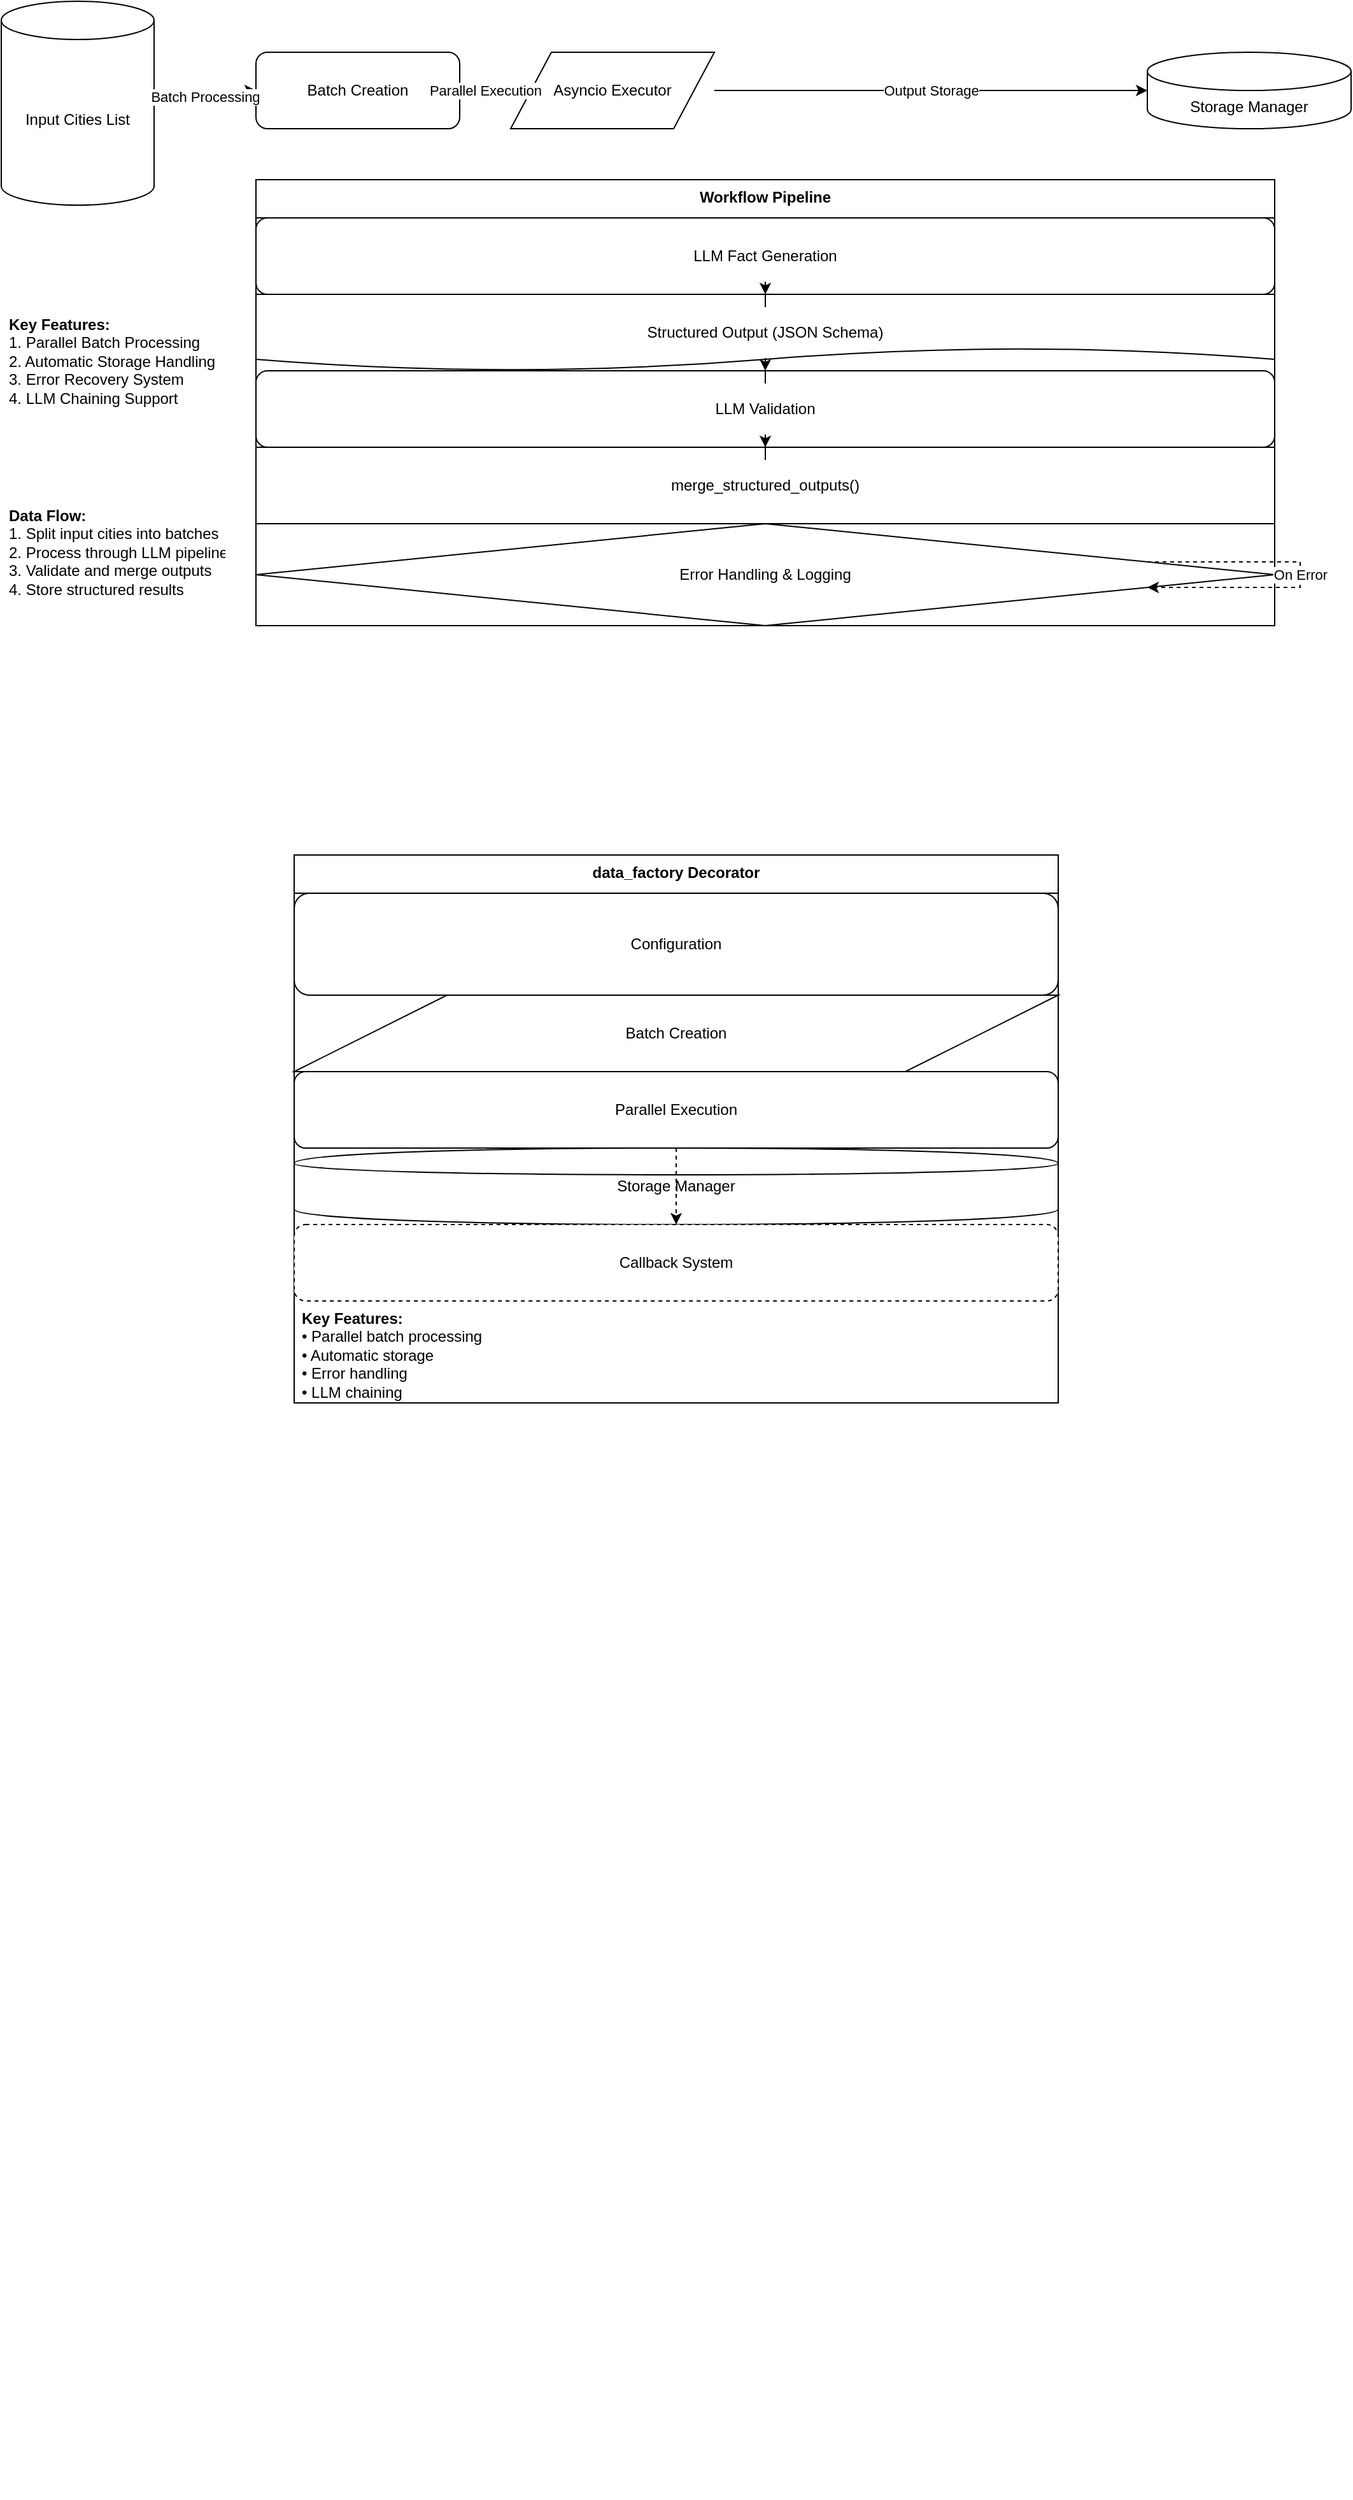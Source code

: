 <mxfile version="26.2.4" pages="9">
  <diagram id="CKRc5r9lIqiMGa4UJxHo" name="dataFactory_workflow">
    <mxGraphModel dx="1259" dy="634" grid="1" gridSize="10" guides="1" tooltips="1" connect="1" arrows="1" fold="1" page="1" pageScale="1" pageWidth="850" pageHeight="1100" math="0" shadow="0">
      <root>
        <mxCell id="0" />
        <mxCell id="1" parent="0" />
        <mxCell id="YhkGrtVXZhnwM7Ej6OhU-2" value="Input Cities List" style="shape=cylinder3;whiteSpace=wrap;html=1;boundedLbl=1;backgroundOutline=1;size=15;" vertex="1" parent="1">
          <mxGeometry x="80" y="110" width="120" height="160" as="geometry" />
        </mxCell>
        <mxCell id="YhkGrtVXZhnwM7Ej6OhU-3" value="Batch Creation" style="rounded=1;whiteSpace=wrap;html=1;" vertex="1" parent="1">
          <mxGeometry x="280" y="150" width="160" height="60" as="geometry" />
        </mxCell>
        <mxCell id="YhkGrtVXZhnwM7Ej6OhU-4" value="Asyncio Executor" style="shape=parallelogram;whiteSpace=wrap;html=1;" vertex="1" parent="1">
          <mxGeometry x="480" y="150" width="160" height="60" as="geometry" />
        </mxCell>
        <mxCell id="YhkGrtVXZhnwM7Ej6OhU-5" value="Storage Manager" style="shape=cylinder3;whiteSpace=wrap;html=1;boundedLbl=1;backgroundOutline=1;size=15;" vertex="1" parent="1">
          <mxGeometry x="980" y="150" width="160" height="60" as="geometry" />
        </mxCell>
        <mxCell id="YhkGrtVXZhnwM7Ej6OhU-6" value="Workflow Pipeline" style="swimlane;fontStyle=1;align=center;verticalAlign=top;childLayout=stackLayout;horizontal=1;startSize=30;horizontalStack=0;resizeParent=1;resizeParentMax=0;resizeLast=0;collapsible=1;marginBottom=0;" vertex="1" parent="1">
          <mxGeometry x="280" y="250" width="800" height="350" as="geometry" />
        </mxCell>
        <mxCell id="YhkGrtVXZhnwM7Ej6OhU-7" value="LLM Fact Generation" style="shape=rectangle;rounded=1;whiteSpace=wrap;html=1;" vertex="1" parent="YhkGrtVXZhnwM7Ej6OhU-6">
          <mxGeometry y="30" width="800" height="60" as="geometry" />
        </mxCell>
        <mxCell id="YhkGrtVXZhnwM7Ej6OhU-8" value="Structured Output (JSON Schema)" style="shape=document;whiteSpace=wrap;html=1;aspect=fixed;" vertex="1" parent="YhkGrtVXZhnwM7Ej6OhU-6">
          <mxGeometry y="90" width="800" height="60" as="geometry" />
        </mxCell>
        <mxCell id="YhkGrtVXZhnwM7Ej6OhU-9" value="LLM Validation" style="shape=rectangle;rounded=1;whiteSpace=wrap;html=1;" vertex="1" parent="YhkGrtVXZhnwM7Ej6OhU-6">
          <mxGeometry y="150" width="800" height="60" as="geometry" />
        </mxCell>
        <mxCell id="YhkGrtVXZhnwM7Ej6OhU-10" value="merge_structured_outputs()" style="shape=rectangle;whiteSpace=wrap;html=1;" vertex="1" parent="YhkGrtVXZhnwM7Ej6OhU-6">
          <mxGeometry y="210" width="800" height="60" as="geometry" />
        </mxCell>
        <mxCell id="YhkGrtVXZhnwM7Ej6OhU-11" value="Error Handling &amp; Logging" style="rhombus;whiteSpace=wrap;html=1;" vertex="1" parent="YhkGrtVXZhnwM7Ej6OhU-6">
          <mxGeometry y="270" width="800" height="80" as="geometry" />
        </mxCell>
        <mxCell id="YhkGrtVXZhnwM7Ej6OhU-12" value="" style="edgeStyle=orthogonalEdgeStyle;rounded=0;html=1;" edge="1" parent="YhkGrtVXZhnwM7Ej6OhU-6" source="YhkGrtVXZhnwM7Ej6OhU-7" target="YhkGrtVXZhnwM7Ej6OhU-8">
          <mxGeometry relative="1" as="geometry" />
        </mxCell>
        <mxCell id="YhkGrtVXZhnwM7Ej6OhU-13" value="" style="edgeStyle=orthogonalEdgeStyle;rounded=0;html=1;" edge="1" parent="YhkGrtVXZhnwM7Ej6OhU-6" source="YhkGrtVXZhnwM7Ej6OhU-8" target="YhkGrtVXZhnwM7Ej6OhU-9">
          <mxGeometry relative="1" as="geometry" />
        </mxCell>
        <mxCell id="YhkGrtVXZhnwM7Ej6OhU-14" value="" style="edgeStyle=orthogonalEdgeStyle;rounded=0;html=1;" edge="1" parent="YhkGrtVXZhnwM7Ej6OhU-6" source="YhkGrtVXZhnwM7Ej6OhU-9" target="YhkGrtVXZhnwM7Ej6OhU-10">
          <mxGeometry relative="1" as="geometry" />
        </mxCell>
        <mxCell id="YhkGrtVXZhnwM7Ej6OhU-15" value="On Error" style="edgeStyle=orthogonalEdgeStyle;rounded=0;html=1;dashed=1;" edge="1" parent="YhkGrtVXZhnwM7Ej6OhU-6" source="YhkGrtVXZhnwM7Ej6OhU-11" target="YhkGrtVXZhnwM7Ej6OhU-11">
          <mxGeometry relative="1" as="geometry" />
        </mxCell>
        <mxCell id="YhkGrtVXZhnwM7Ej6OhU-16" value="Batch Processing" style="edgeStyle=orthogonalEdgeStyle;rounded=0;html=1;entryX=0;entryY=0.5;exitX=1;exitY=0.5;" edge="1" parent="1" source="YhkGrtVXZhnwM7Ej6OhU-2" target="YhkGrtVXZhnwM7Ej6OhU-3">
          <mxGeometry relative="1" as="geometry" />
        </mxCell>
        <mxCell id="YhkGrtVXZhnwM7Ej6OhU-17" value="Parallel Execution" style="edgeStyle=orthogonalEdgeStyle;rounded=0;html=1;" edge="1" parent="1" source="YhkGrtVXZhnwM7Ej6OhU-3" target="YhkGrtVXZhnwM7Ej6OhU-4">
          <mxGeometry relative="1" as="geometry" />
        </mxCell>
        <mxCell id="YhkGrtVXZhnwM7Ej6OhU-18" value="Output Storage" style="edgeStyle=orthogonalEdgeStyle;rounded=0;html=1;" edge="1" parent="1" source="YhkGrtVXZhnwM7Ej6OhU-4" target="YhkGrtVXZhnwM7Ej6OhU-5">
          <mxGeometry relative="1" as="geometry" />
        </mxCell>
        <mxCell id="YhkGrtVXZhnwM7Ej6OhU-19" value="&lt;b&gt;Key Features:&lt;/b&gt;&lt;br&gt;1. Parallel Batch Processing&lt;br&gt;2. Automatic Storage Handling&lt;br&gt;3. Error Recovery System&lt;br&gt;4. LLM Chaining Support" style="text;html=1;strokeColor=none;fillColor=none;align=left;verticalAlign=top;spacingLeft=4;spacingRight=4;overflow=hidden;rotatable=0;" vertex="1" parent="1">
          <mxGeometry x="80" y="350" width="180" height="120" as="geometry" />
        </mxCell>
        <mxCell id="YhkGrtVXZhnwM7Ej6OhU-20" value="&lt;b&gt;Data Flow:&lt;/b&gt;&lt;br&gt;1. Split input cities into batches&lt;br&gt;2. Process through LLM pipeline&lt;br&gt;3. Validate and merge outputs&lt;br&gt;4. Store structured results" style="text;html=1;strokeColor=none;fillColor=none;align=left;verticalAlign=top;spacingLeft=4;spacingRight=4;overflow=hidden;rotatable=0;" vertex="1" parent="1">
          <mxGeometry x="80" y="500" width="180" height="120" as="geometry" />
        </mxCell>
        <mxCell id="YhkGrtVXZhnwM7Ej6OhU-21" value="&#xa;  &#xa;    &#xa;      &#xa;        &#xa;        &#xa;        &#xa;        &#xa;          &#xa;        &#xa;&#xa;        &#xa;        &#xa;          &#xa;        &#xa;&#xa;        &#xa;          &#xa;        &#xa;&#xa;        &#xa;        &#xa;          &#xa;        &#xa;&#xa;        &#xa;          &#xa;        &#xa;&#xa;        &#xa;        &#xa;          &#xa;        &#xa;&#xa;        &#xa;          &#xa;        &#xa;&#xa;        &#xa;        &#xa;          &#xa;        &#xa;&#xa;        &#xa;          &#xa;        &#xa;&#xa;        &#xa;        &#xa;          &#xa;        &#xa;&#xa;        &#xa;          &#xa;        &#xa;&#xa;        &#xa;        &#xa;          &#xa;        &#xa;&#xa;        &#xa;        &#xa;          &#xa;        &#xa;&#xa;        &#xa;          &#xa;        &#xa;&#xa;        &#xa;          &#xa;        &#xa;&#xa;        &#xa;          &#xa;        &#xa;&#xa;        &#xa;        &#xa;          &#xa;        &#xa;      &#xa;    &#xa;  &#xa;" style="text;whiteSpace=wrap;html=1;" vertex="1" parent="1">
          <mxGeometry x="220" y="820" width="30" height="1250" as="geometry" />
        </mxCell>
        <mxCell id="YhkGrtVXZhnwM7Ej6OhU-22" value="&#xa;  &#xa;    &#xa;      &#xa;        &#xa;        &#xa;&#xa;        &#xa;        &#xa;          &#xa;        &#xa;&#xa;        &#xa;        &#xa;          &#xa;        &#xa;&#xa;        &#xa;          &#xa;        &#xa;      &#xa;    &#xa;  &#xa;" style="text;whiteSpace=wrap;html=1;" vertex="1" parent="1">
          <mxGeometry x="420" y="810" width="30" height="350" as="geometry" />
        </mxCell>
        <mxCell id="YhkGrtVXZhnwM7Ej6OhU-23" value="&#xa;  &#xa;    &#xa;      &#xa;        &#xa;        &#xa;        &#xa;        &#xa;          &#xa;        &#xa;&#xa;        &#xa;        &#xa;          &#xa;        &#xa;&#xa;        &#xa;          &#xa;        &#xa;&#xa;        &#xa;        &#xa;          &#xa;        &#xa;&#xa;        &#xa;          &#xa;        &#xa;&#xa;        &#xa;        &#xa;          &#xa;        &#xa;&#xa;        &#xa;          &#xa;        &#xa;&#xa;        &#xa;        &#xa;          &#xa;        &#xa;&#xa;        &#xa;          &#xa;        &#xa;&#xa;        &#xa;        &#xa;          &#xa;        &#xa;&#xa;        &#xa;          &#xa;        &#xa;&#xa;        &#xa;        &#xa;          &#xa;        &#xa;&#xa;        &#xa;        &#xa;          &#xa;        &#xa;&#xa;        &#xa;          &#xa;        &#xa;&#xa;        &#xa;          &#xa;        &#xa;&#xa;        &#xa;          &#xa;        &#xa;&#xa;        &#xa;        &#xa;          &#xa;        &#xa;      &#xa;    &#xa;  &#xa;" style="text;whiteSpace=wrap;html=1;" vertex="1" parent="1">
          <mxGeometry x="320" y="810" width="30" height="1250" as="geometry" />
        </mxCell>
        <mxCell id="YhkGrtVXZhnwM7Ej6OhU-24" value="data_factory Decorator" style="swimlane;fontStyle=1;align=center;verticalAlign=top;childLayout=stackLayout;horizontal=1;startSize=30;horizontalStack=0;resizeParent=1;resizeParentMax=0;resizeLast=0;collapsible=1;marginBottom=0;" vertex="1" parent="1">
          <mxGeometry x="310" y="780" width="600" height="430" as="geometry" />
        </mxCell>
        <mxCell id="YhkGrtVXZhnwM7Ej6OhU-25" value="Configuration" style="rounded=1;whiteSpace=wrap;html=1;" vertex="1" parent="YhkGrtVXZhnwM7Ej6OhU-24">
          <mxGeometry y="30" width="600" height="80" as="geometry" />
        </mxCell>
        <mxCell id="YhkGrtVXZhnwM7Ej6OhU-26" value="Batch Creation" style="shape=parallelogram;whiteSpace=wrap;html=1;" vertex="1" parent="YhkGrtVXZhnwM7Ej6OhU-24">
          <mxGeometry y="110" width="600" height="60" as="geometry" />
        </mxCell>
        <mxCell id="YhkGrtVXZhnwM7Ej6OhU-27" value="Parallel Execution" style="rounded=1;whiteSpace=wrap;html=1;" vertex="1" parent="YhkGrtVXZhnwM7Ej6OhU-24">
          <mxGeometry y="170" width="600" height="60" as="geometry" />
        </mxCell>
        <mxCell id="YhkGrtVXZhnwM7Ej6OhU-28" value="Storage Manager" style="shape=cylinder;whiteSpace=wrap;html=1;" vertex="1" parent="YhkGrtVXZhnwM7Ej6OhU-24">
          <mxGeometry y="230" width="600" height="60" as="geometry" />
        </mxCell>
        <mxCell id="YhkGrtVXZhnwM7Ej6OhU-29" value="Callback System" style="rounded=1;whiteSpace=wrap;html=1;dashed=1;" vertex="1" parent="YhkGrtVXZhnwM7Ej6OhU-24">
          <mxGeometry y="290" width="600" height="60" as="geometry" />
        </mxCell>
        <mxCell id="YhkGrtVXZhnwM7Ej6OhU-30" value="" style="edgeStyle=orthogonalEdgeStyle;rounded=0;html=1;entryX=0.5;entryY=0;exitX=0.5;exitY=1;" edge="1" parent="YhkGrtVXZhnwM7Ej6OhU-24" source="YhkGrtVXZhnwM7Ej6OhU-25" target="YhkGrtVXZhnwM7Ej6OhU-26">
          <mxGeometry relative="1" as="geometry" />
        </mxCell>
        <mxCell id="YhkGrtVXZhnwM7Ej6OhU-31" value="" style="edgeStyle=orthogonalEdgeStyle;rounded=0;html=1;entryX=0.5;entryY=0;exitX=0.5;exitY=1;" edge="1" parent="YhkGrtVXZhnwM7Ej6OhU-24" source="YhkGrtVXZhnwM7Ej6OhU-26" target="YhkGrtVXZhnwM7Ej6OhU-27">
          <mxGeometry relative="1" as="geometry" />
        </mxCell>
        <mxCell id="YhkGrtVXZhnwM7Ej6OhU-32" value="" style="edgeStyle=orthogonalEdgeStyle;rounded=0;html=1;entryX=0.5;entryY=0;exitX=0.5;exitY=1;" edge="1" parent="YhkGrtVXZhnwM7Ej6OhU-24" source="YhkGrtVXZhnwM7Ej6OhU-27" target="YhkGrtVXZhnwM7Ej6OhU-28">
          <mxGeometry relative="1" as="geometry" />
        </mxCell>
        <mxCell id="YhkGrtVXZhnwM7Ej6OhU-33" value="" style="edgeStyle=orthogonalEdgeStyle;rounded=0;html=1;dashed=1;" edge="1" parent="YhkGrtVXZhnwM7Ej6OhU-24" source="YhkGrtVXZhnwM7Ej6OhU-27" target="YhkGrtVXZhnwM7Ej6OhU-29">
          <mxGeometry relative="1" as="geometry" />
        </mxCell>
        <mxCell id="YhkGrtVXZhnwM7Ej6OhU-34" value="&lt;b&gt;Key Features:&lt;/b&gt;&lt;br&gt;• Parallel batch processing&lt;br&gt;• Automatic storage&lt;br&gt;• Error handling&lt;br&gt;• LLM chaining" style="text;html=1;strokeColor=none;fillColor=none;align=left;verticalAlign=top;spacingLeft=4;spacingRight=4;overflow=hidden;rotatable=0;" vertex="1" parent="YhkGrtVXZhnwM7Ej6OhU-24">
          <mxGeometry y="350" width="600" height="80" as="geometry" />
        </mxCell>
      </root>
    </mxGraphModel>
  </diagram>
  <diagram name="LLM" id="VCfPMP84CBvMqnLjmc9T">
    <mxGraphModel dx="703" dy="349" grid="1" gridSize="10" guides="1" tooltips="1" connect="1" arrows="1" fold="1" page="1" pageScale="1" pageWidth="850" pageHeight="1100" math="0" shadow="0">
      <root>
        <mxCell id="0" />
        <mxCell id="1" parent="0" />
        <mxCell id="HKuAoJzbgKDfPVQxbmAT-1" value="&lt;b&gt;LLM&lt;/b&gt;&lt;br&gt;&lt;span style=&quot;color: #999999;&quot;&gt;(Class)&lt;/span&gt;&lt;hr&gt;&lt;b&gt;Attributes&lt;/b&gt;&lt;br&gt;- response_format: Type[BaseModel] | None&lt;br&gt;- return_completions_object: bool&lt;br&gt;- prompt_formatter: PromptFormatter&lt;br&gt;- batch_mode: bool&lt;br&gt;- _request_processor: Any&lt;br&gt;&lt;br&gt;&lt;b&gt;Methods&lt;/b&gt;&lt;br&gt;+ __init__(model_name, response_format, batch, backend, generation_params, backend_params)&lt;br&gt;+ prompt(input) → DictOrBaseModel&lt;br&gt;+ parse(input, response) → DictOrBaseModel&lt;br&gt;- _hash_fingerprint(dataset_hash, disable_cache)&lt;br&gt;+ __call__(dataset, working_dir, batch_cancel) → Dataset" style="rounded=0;whiteSpace=wrap;html=1;align=left;spacingLeft=10;" vertex="1" parent="1">
          <mxGeometry x="130" y="110" width="280" height="330" as="geometry" />
        </mxCell>
        <mxCell id="HKuAoJzbgKDfPVQxbmAT-2" value="&lt;b&gt;PromptFormatter&lt;/b&gt;&lt;br&gt;&lt;span style=&quot;color: #999999;&quot;&gt;(Class)&lt;/span&gt;&lt;hr&gt;&lt;b&gt;Attributes&lt;/b&gt;&lt;br&gt;- model_name: str&lt;br&gt;- prompt_func: Callable&lt;br&gt;- parse_func: Callable&lt;br&gt;- response_format: Type[BaseModel]&lt;br&gt;- generation_params: dict" style="rounded=0;whiteSpace=wrap;html=1;align=left;spacingLeft=10;" vertex="1" parent="1">
          <mxGeometry x="490" y="110" width="240" height="160" as="geometry" />
        </mxCell>
        <mxCell id="HKuAoJzbgKDfPVQxbmAT-3" value="&lt;b&gt;_RequestProcessorFactory&lt;/b&gt;&lt;br&gt;&lt;span style=&quot;color: #999999;&quot;&gt;(Factory Class)&lt;/span&gt;&lt;hr&gt;&lt;b&gt;Methods&lt;/b&gt;&lt;br&gt;+ create(params, model_name, batch, response_format, backend, generation_params, return_completions_object)" style="rounded=0;whiteSpace=wrap;html=1;align=left;spacingLeft=10;" vertex="1" parent="1">
          <mxGeometry x="490" y="310" width="280" height="100" as="geometry" />
        </mxCell>
        <mxCell id="HKuAoJzbgKDfPVQxbmAT-4" value="&lt;b&gt;MetadataDB&lt;/b&gt;&lt;br&gt;&lt;span style=&quot;color: #999999;&quot;&gt;(Class)&lt;/span&gt;&lt;hr&gt;&lt;b&gt;Methods&lt;/b&gt;&lt;br&gt;+ store_metadata(metadata_dict)&lt;br&gt;+ get_existing_session_id(run_hash)&lt;br&gt;+ check_existing_hosted_sync(run_hash)&lt;br&gt;+ update_sync_viewer_flag(run_hash)" style="rounded=0;whiteSpace=wrap;html=1;align=left;spacingLeft=10;" vertex="1" parent="1">
          <mxGeometry x="130" y="470" width="240" height="140" as="geometry" />
        </mxCell>
        <mxCell id="HKuAoJzbgKDfPVQxbmAT-5" value="&lt;b&gt;Client&lt;/b&gt;&lt;br&gt;&lt;span style=&quot;color: #999999;&quot;&gt;(Class)&lt;/span&gt;&lt;hr&gt;&lt;b&gt;Methods&lt;/b&gt;&lt;br&gt;+ create_session(metadata_dict)&lt;br&gt;+ create_session(metadata_dict, session_id)" style="rounded=0;whiteSpace=wrap;html=1;align=left;spacingLeft=10;" vertex="1" parent="1">
          <mxGeometry x="130" y="650" width="200" height="100" as="geometry" />
        </mxCell>
        <mxCell id="HKuAoJzbgKDfPVQxbmAT-6" value="&lt;b&gt;Dataset&lt;/b&gt;&lt;br&gt;&lt;span style=&quot;color: #999999;&quot;&gt;(from datasets)&lt;/span&gt;&lt;hr&gt;&lt;b&gt;Methods&lt;/b&gt;&lt;br&gt;+ from_list()&lt;br&gt;+ from_generator()" style="rounded=0;whiteSpace=wrap;html=1;align=left;spacingLeft=10;" vertex="1" parent="1">
          <mxGeometry x="490" y="470" width="200" height="80" as="geometry" />
        </mxCell>
        <mxCell id="HKuAoJzbgKDfPVQxbmAT-7" style="edgeStyle=none;curved=1;endArrow=openBlock;html=1;exitX=1;exitY=0.5;exitDx=0;exitDy=0;entryX=0;entryY=0.5;entryDx=0;entryDy=0;" edge="1" parent="1" source="HKuAoJzbgKDfPVQxbmAT-1" target="HKuAoJzbgKDfPVQxbmAT-2">
          <mxGeometry width="160" relative="1" as="geometry">
            <mxPoint x="410" y="270" as="sourcePoint" />
            <mxPoint x="570" y="270" as="targetPoint" />
          </mxGeometry>
        </mxCell>
        <mxCell id="HKuAoJzbgKDfPVQxbmAT-8" style="edgeStyle=none;curved=1;endArrow=openBlock;html=1;exitX=1;exitY=0.7;exitDx=0;exitDy=0;entryX=0;entryY=0.3;entryDx=0;entryDy=0;" edge="1" parent="1" source="HKuAoJzbgKDfPVQxbmAT-1" target="HKuAoJzbgKDfPVQxbmAT-3">
          <mxGeometry width="160" relative="1" as="geometry">
            <mxPoint x="410" y="350" as="sourcePoint" />
            <mxPoint x="570" y="350" as="targetPoint" />
          </mxGeometry>
        </mxCell>
        <mxCell id="HKuAoJzbgKDfPVQxbmAT-9" style="edgeStyle=none;curved=1;endArrow=openBlock;html=1;exitX=0.5;exitY=1;exitDx=0;exitDy=0;entryX=0.5;entryY=0;entryDx=0;entryDy=0;" edge="1" parent="1" source="HKuAoJzbgKDfPVQxbmAT-1" target="HKuAoJzbgKDfPVQxbmAT-4">
          <mxGeometry width="160" relative="1" as="geometry">
            <mxPoint x="290" y="440" as="sourcePoint" />
            <mxPoint x="250" y="470" as="targetPoint" />
          </mxGeometry>
        </mxCell>
        <mxCell id="HKuAoJzbgKDfPVQxbmAT-10" style="edgeStyle=none;curved=1;endArrow=openBlock;html=1;exitX=0.5;exitY=1;exitDx=0;exitDy=0;entryX=0.25;entryY=0;entryDx=0;entryDy=0;" edge="1" parent="1" source="HKuAoJzbgKDfPVQxbmAT-4" target="HKuAoJzbgKDfPVQxbmAT-5">
          <mxGeometry width="160" relative="1" as="geometry">
            <mxPoint x="250" y="610" as="sourcePoint" />
            <mxPoint x="230" y="650" as="targetPoint" />
          </mxGeometry>
        </mxCell>
        <mxCell id="HKuAoJzbgKDfPVQxbmAT-11" style="edgeStyle=none;curved=1;endArrow=openBlock;html=1;exitX=0.5;exitY=1;exitDx=0;exitDy=0;entryX=0.5;entryY=0;entryDx=0;entryDy=0;" edge="1" parent="1" source="HKuAoJzbgKDfPVQxbmAT-1" target="HKuAoJzbgKDfPVQxbmAT-6">
          <mxGeometry width="160" relative="1" as="geometry">
            <mxPoint x="290" y="440" as="sourcePoint" />
            <mxPoint x="590" y="470" as="targetPoint" />
          </mxGeometry>
        </mxCell>
      </root>
    </mxGraphModel>
  </diagram>
  <diagram id="_I2DgFVD4gbhMnrVi-wO" name="requestProcessorFactory">
    <mxGraphModel dx="844" dy="419" grid="1" gridSize="10" guides="1" tooltips="1" connect="1" arrows="1" fold="1" page="1" pageScale="1" pageWidth="850" pageHeight="1100" math="0" shadow="0">
      <root>
        <mxCell id="0" />
        <mxCell id="1" parent="0" />
        <mxCell id="nMM165_jFzxx-Kel_oei-1" value="&lt;b&gt;_RequestProcessorFactory&lt;/b&gt;&lt;br&gt;&lt;hr&gt;&lt;b&gt;Methods&lt;/b&gt;&lt;br&gt;+ create()&lt;br&gt;- _create_config()&lt;br&gt;- _check_openai_structured_output_support()&lt;br&gt;- _determine_backend()" style="rounded=0;whiteSpace=wrap;html=1;align=left;spacingLeft=10;" vertex="1" parent="1">
          <mxGeometry x="120" y="100" width="240" height="150" as="geometry" />
        </mxCell>
        <mxCell id="nMM165_jFzxx-Kel_oei-2" value="&lt;b&gt;BaseRequestProcessor&lt;/b&gt;&lt;br&gt;&lt;span style=&#39;color:#666666&#39;&gt;(Abstract Base Class)&lt;/span&gt;" style="rounded=0;whiteSpace=wrap;html=1;align=left;spacingLeft=10;" vertex="1" parent="1">
          <mxGeometry x="510" y="560" width="200" height="50" as="geometry" />
        </mxCell>
        <mxCell id="nMM165_jFzxx-Kel_oei-3" value="&lt;b&gt;BatchRequestProcessorConfig&lt;/b&gt;" style="rounded=0;whiteSpace=wrap;html=1;" vertex="1" parent="1">
          <mxGeometry x="120" y="300" width="200" height="40" as="geometry" />
        </mxCell>
        <mxCell id="nMM165_jFzxx-Kel_oei-4" value="&lt;b&gt;OnlineRequestProcessorConfig&lt;/b&gt;" style="rounded=0;whiteSpace=wrap;html=1;" vertex="1" parent="1">
          <mxGeometry x="120" y="360" width="200" height="40" as="geometry" />
        </mxCell>
        <mxCell id="nMM165_jFzxx-Kel_oei-5" value="&lt;b&gt;OfflineRequestProcessorConfig&lt;/b&gt;" style="rounded=0;whiteSpace=wrap;html=1;" vertex="1" parent="1">
          <mxGeometry x="120" y="420" width="200" height="40" as="geometry" />
        </mxCell>
        <mxCell id="nMM165_jFzxx-Kel_oei-6" value="&lt;b&gt;OpenAIOnlineRequestProcessor&lt;/b&gt;" style="rounded=0;whiteSpace=wrap;html=1;" vertex="1" parent="1">
          <mxGeometry x="500" y="100" width="220" height="40" as="geometry" />
        </mxCell>
        <mxCell id="nMM165_jFzxx-Kel_oei-7" value="&lt;b&gt;OpenAIBatchRequestProcessor&lt;/b&gt;" style="rounded=0;whiteSpace=wrap;html=1;" vertex="1" parent="1">
          <mxGeometry x="500" y="160" width="220" height="40" as="geometry" />
        </mxCell>
        <mxCell id="nMM165_jFzxx-Kel_oei-8" value="&lt;b&gt;AnthropicOnlineRequestProcessor&lt;/b&gt;" style="rounded=0;whiteSpace=wrap;html=1;" vertex="1" parent="1">
          <mxGeometry x="500" y="220" width="220" height="40" as="geometry" />
        </mxCell>
        <mxCell id="nMM165_jFzxx-Kel_oei-9" value="&lt;b&gt;AnthropicBatchRequestProcessor&lt;/b&gt;" style="rounded=0;whiteSpace=wrap;html=1;" vertex="1" parent="1">
          <mxGeometry x="500" y="280" width="220" height="40" as="geometry" />
        </mxCell>
        <mxCell id="nMM165_jFzxx-Kel_oei-10" value="&lt;b&gt;LiteLLMOnlineRequestProcessor&lt;/b&gt;" style="rounded=0;whiteSpace=wrap;html=1;" vertex="1" parent="1">
          <mxGeometry x="500" y="330" width="220" height="40" as="geometry" />
        </mxCell>
        <mxCell id="nMM165_jFzxx-Kel_oei-11" value="&lt;b&gt;VLLMOfflineRequestProcessor&lt;/b&gt;" style="rounded=0;whiteSpace=wrap;html=1;" vertex="1" parent="1">
          <mxGeometry x="500" y="390" width="220" height="40" as="geometry" />
        </mxCell>
        <mxCell id="nMM165_jFzxx-Kel_oei-12" value="&lt;b&gt;Utils&lt;/b&gt;&lt;br&gt;&lt;hr&gt;&lt;b&gt;Methods&lt;/b&gt;&lt;br&gt;+ _remove_none_values()" style="rounded=0;whiteSpace=wrap;html=1;align=left;spacingLeft=10;" vertex="1" parent="1">
          <mxGeometry x="120" y="500" width="160" height="80" as="geometry" />
        </mxCell>
        <mxCell id="nMM165_jFzxx-Kel_oei-13" style="edgeStyle=orthogonalEdgeStyle;rounded=0;html=1;entryX=0;entryY=0.5;entryDx=0;entryDy=0;" edge="1" parent="1" source="nMM165_jFzxx-Kel_oei-1" target="nMM165_jFzxx-Kel_oei-3">
          <mxGeometry relative="1" as="geometry" />
        </mxCell>
        <mxCell id="nMM165_jFzxx-Kel_oei-14" style="edgeStyle=orthogonalEdgeStyle;rounded=0;html=1;entryX=0;entryY=0.5;entryDx=0;entryDy=0;" edge="1" parent="1" source="nMM165_jFzxx-Kel_oei-1" target="nMM165_jFzxx-Kel_oei-4">
          <mxGeometry relative="1" as="geometry" />
        </mxCell>
        <mxCell id="nMM165_jFzxx-Kel_oei-15" style="edgeStyle=orthogonalEdgeStyle;rounded=0;html=1;entryX=0;entryY=0.5;entryDx=0;entryDy=0;" edge="1" parent="1" source="nMM165_jFzxx-Kel_oei-1" target="nMM165_jFzxx-Kel_oei-5">
          <mxGeometry relative="1" as="geometry" />
        </mxCell>
        <mxCell id="nMM165_jFzxx-Kel_oei-16" style="edgeStyle=orthogonalEdgeStyle;rounded=0;html=1;exitX=1;exitY=0.5;exitDx=0;exitDy=0;entryX=0;entryY=0.5;entryDx=0;entryDy=0;" edge="1" parent="1" source="nMM165_jFzxx-Kel_oei-1" target="nMM165_jFzxx-Kel_oei-6">
          <mxGeometry relative="1" as="geometry" />
        </mxCell>
        <mxCell id="nMM165_jFzxx-Kel_oei-17" style="edgeStyle=orthogonalEdgeStyle;rounded=0;html=1;exitX=0.5;exitY=1;exitDx=0;exitDy=0;endArrow=block;endFill=1;" edge="1" parent="1" source="nMM165_jFzxx-Kel_oei-6">
          <mxGeometry relative="1" as="geometry">
            <mxPoint x="610" y="470" as="targetPoint" />
          </mxGeometry>
        </mxCell>
        <mxCell id="nMM165_jFzxx-Kel_oei-18" style="edgeStyle=orthogonalEdgeStyle;rounded=0;html=1;dashed=1;" edge="1" parent="1" source="nMM165_jFzxx-Kel_oei-1" target="nMM165_jFzxx-Kel_oei-12">
          <mxGeometry relative="1" as="geometry" />
        </mxCell>
        <mxCell id="nMM165_jFzxx-Kel_oei-22" value="" style="edgeStyle=orthogonalEdgeStyle;rounded=0;orthogonalLoop=1;jettySize=auto;html=1;" edge="1" parent="1" source="nMM165_jFzxx-Kel_oei-21" target="nMM165_jFzxx-Kel_oei-2">
          <mxGeometry relative="1" as="geometry" />
        </mxCell>
        <mxCell id="nMM165_jFzxx-Kel_oei-21" value="&lt;b&gt;- BaseOnlineProcessor&lt;/b&gt;&lt;div&gt;&lt;b&gt;- BaseOfflineProcessor&lt;/b&gt;&lt;/div&gt;&lt;div&gt;&lt;b&gt;- BaseBatchProssor&lt;/b&gt;&lt;/div&gt;" style="rounded=0;whiteSpace=wrap;html=1;align=left;spacingLeft=10;" vertex="1" parent="1">
          <mxGeometry x="510" y="470" width="200" height="50" as="geometry" />
        </mxCell>
      </root>
    </mxGraphModel>
  </diagram>
  <diagram id="VlgQKwOzs6J7JwbhegqA" name="LLL_Call">
    <mxGraphModel dx="5094" dy="4819" grid="1" gridSize="10" guides="1" tooltips="1" connect="1" arrows="1" fold="1" page="1" pageScale="1" pageWidth="850" pageHeight="1100" math="0" shadow="0">
      <root>
        <mxCell id="0" />
        <mxCell id="1" parent="0" />
        <mxCell id="ja6XI0tMdYmIoVkaZoTF-1" value="Start __call__" style="ellipse;whiteSpace=wrap;html=1;" vertex="1" parent="1">
          <mxGeometry x="580" y="180" width="100" height="40" as="geometry" />
        </mxCell>
        <mxCell id="ja6XI0tMdYmIoVkaZoTF-2" value="1. Convert input dataset to Dataset object" style="rounded=0;whiteSpace=wrap;html=1;align=left;" vertex="1" parent="1">
          <mxGeometry x="510" y="190" width="230" height="110" as="geometry" />
        </mxCell>
        <mxCell id="ja6XI0tMdYmIoVkaZoTF-4" value="3. Generate dataset_hash and fingerprint&lt;div&gt;- Use _fingerprint&amp;nbsp;&lt;/div&gt;&lt;div&gt;- random&lt;/div&gt;" style="rounded=0;whiteSpace=wrap;html=1;align=left;" vertex="1" parent="1">
          <mxGeometry x="520" y="420" width="240" height="60" as="geometry" />
        </mxCell>
        <mxCell id="ja6XI0tMdYmIoVkaZoTF-5" value="4. Initialize MetadataDB and Viewer Client" style="rounded=0;whiteSpace=wrap;html=1;align=left;" vertex="1" parent="1">
          <mxGeometry x="520" y="500" width="220" height="60" as="geometry" />
        </mxCell>
        <mxCell id="ja6XI0tMdYmIoVkaZoTF-6" value="5. Collect function sources:&lt;div&gt;- Prompt function&lt;/div&gt;&lt;div&gt;- Parse function&lt;/div&gt;" style="rounded=0;whiteSpace=wrap;html=1;align=left;" vertex="1" parent="1">
          <mxGeometry x="520" y="580" width="220" height="60" as="geometry" />
        </mxCell>
        <mxCell id="ja6XI0tMdYmIoVkaZoTF-7" value="6. Create run_cache_dir and configure logging" style="rounded=0;whiteSpace=wrap;html=1;align=left;" vertex="1" parent="1">
          <mxGeometry x="520" y="660" width="220" height="60" as="geometry" />
        </mxCell>
        <mxCell id="ja6XI0tMdYmIoVkaZoTF-32" style="edgeStyle=orthogonalEdgeStyle;rounded=0;orthogonalLoop=1;jettySize=auto;html=1;entryX=1;entryY=0;entryDx=0;entryDy=0;" edge="1" parent="1" source="ja6XI0tMdYmIoVkaZoTF-9" target="ja6XI0tMdYmIoVkaZoTF-27">
          <mxGeometry relative="1" as="geometry" />
        </mxCell>
        <mxCell id="ja6XI0tMdYmIoVkaZoTF-9" value="8a. Process Batch Cancel (if requested)" style="rounded=0;whiteSpace=wrap;html=1;align=left;" vertex="1" parent="1">
          <mxGeometry x="270" y="830" width="220" height="60" as="geometry" />
        </mxCell>
        <mxCell id="ja6XI0tMdYmIoVkaZoTF-10" value="8b. Normal Execution:&lt;div&gt;- Run request processor&lt;/div&gt;&lt;div&gt;- Parse responses&lt;/div&gt;" style="rounded=0;whiteSpace=wrap;html=1;align=left;" vertex="1" parent="1">
          <mxGeometry x="780" y="830" width="200" height="60" as="geometry" />
        </mxCell>
        <mxCell id="ja6XI0tMdYmIoVkaZoTF-12" value="Return processed Dataset" style="ellipse;whiteSpace=wrap;html=1;" vertex="1" parent="1">
          <mxGeometry x="575" y="1020" width="135" height="40" as="geometry" />
        </mxCell>
        <mxCell id="ja6XI0tMdYmIoVkaZoTF-13" value="batch_cancel=True?" style="rhombus;whiteSpace=wrap;html=1;" vertex="1" parent="1">
          <mxGeometry x="520" y="830" width="220" height="60" as="geometry" />
        </mxCell>
        <mxCell id="ja6XI0tMdYmIoVkaZoTF-14" style="edgeStyle=orthogonalEdgeStyle;rounded=0;html=1;exitX=0.5;exitY=1;entryX=0.5;entryY=0;" edge="1" parent="1" source="ja6XI0tMdYmIoVkaZoTF-1" target="ja6XI0tMdYmIoVkaZoTF-2" />
        <mxCell id="ja6XI0tMdYmIoVkaZoTF-15" style="edgeStyle=orthogonalEdgeStyle;rounded=0;html=1;exitX=0.5;exitY=1;entryX=0.5;entryY=0;" edge="1" parent="1" source="ja6XI0tMdYmIoVkaZoTF-2" target="ja6XI0tMdYmIoVkaZoTF-3" />
        <mxCell id="ja6XI0tMdYmIoVkaZoTF-16" style="edgeStyle=orthogonalEdgeStyle;rounded=0;html=1;exitX=0.5;exitY=1;entryX=0.5;entryY=0;" edge="1" parent="1" source="ja6XI0tMdYmIoVkaZoTF-3" target="ja6XI0tMdYmIoVkaZoTF-4" />
        <mxCell id="ja6XI0tMdYmIoVkaZoTF-17" style="edgeStyle=orthogonalEdgeStyle;rounded=0;html=1;exitX=0.5;exitY=1;entryX=0.5;entryY=0;" edge="1" parent="1" source="ja6XI0tMdYmIoVkaZoTF-4" target="ja6XI0tMdYmIoVkaZoTF-5" />
        <mxCell id="ja6XI0tMdYmIoVkaZoTF-18" style="edgeStyle=orthogonalEdgeStyle;rounded=0;html=1;exitX=0.5;exitY=1;entryX=0.5;entryY=0;" edge="1" parent="1" source="ja6XI0tMdYmIoVkaZoTF-5" target="ja6XI0tMdYmIoVkaZoTF-6" />
        <mxCell id="ja6XI0tMdYmIoVkaZoTF-19" style="edgeStyle=orthogonalEdgeStyle;rounded=0;html=1;exitX=0.5;exitY=1;entryX=0.5;entryY=0;" edge="1" parent="1" source="ja6XI0tMdYmIoVkaZoTF-6" target="ja6XI0tMdYmIoVkaZoTF-7" />
        <mxCell id="ja6XI0tMdYmIoVkaZoTF-20" style="edgeStyle=orthogonalEdgeStyle;rounded=0;html=1;exitX=0.5;exitY=1;entryX=0.5;entryY=0;" edge="1" parent="1" source="ja6XI0tMdYmIoVkaZoTF-7" target="ja6XI0tMdYmIoVkaZoTF-8" />
        <mxCell id="ja6XI0tMdYmIoVkaZoTF-21" style="edgeStyle=orthogonalEdgeStyle;rounded=0;html=1;exitX=0.5;exitY=1;entryX=0.5;entryY=0;" edge="1" parent="1" source="ja6XI0tMdYmIoVkaZoTF-8" target="ja6XI0tMdYmIoVkaZoTF-13" />
        <mxCell id="ja6XI0tMdYmIoVkaZoTF-22" style="edgeStyle=orthogonalEdgeStyle;rounded=0;html=1;exitX=0;exitY=0.5;entryX=1;entryY=0.5;" edge="1" parent="1" source="ja6XI0tMdYmIoVkaZoTF-13" target="ja6XI0tMdYmIoVkaZoTF-9">
          <mxGeometry relative="1" as="geometry">
            <mxPoint x="520" y="850" as="sourcePoint" />
            <mxPoint x="320" y="870" as="targetPoint" />
          </mxGeometry>
        </mxCell>
        <mxCell id="ja6XI0tMdYmIoVkaZoTF-23" style="edgeStyle=orthogonalEdgeStyle;rounded=0;html=1;exitX=1;exitY=0.5;entryX=0;entryY=0.5;" edge="1" parent="1" source="ja6XI0tMdYmIoVkaZoTF-13" target="ja6XI0tMdYmIoVkaZoTF-10">
          <mxGeometry relative="1" as="geometry">
            <mxPoint x="740" y="850" as="sourcePoint" />
            <mxPoint x="680" y="870" as="targetPoint" />
          </mxGeometry>
        </mxCell>
        <mxCell id="ja6XI0tMdYmIoVkaZoTF-24" style="edgeStyle=orthogonalEdgeStyle;rounded=0;html=1;exitX=0.5;exitY=1;entryX=0.5;entryY=0;" edge="1" parent="1" source="ja6XI0tMdYmIoVkaZoTF-9" target="ja6XI0tMdYmIoVkaZoTF-11" />
        <mxCell id="ja6XI0tMdYmIoVkaZoTF-25" style="edgeStyle=orthogonalEdgeStyle;rounded=0;html=1;exitX=0.5;exitY=1;entryX=0.5;entryY=0;" edge="1" parent="1" source="ja6XI0tMdYmIoVkaZoTF-10" target="ja6XI0tMdYmIoVkaZoTF-11" />
        <mxCell id="ja6XI0tMdYmIoVkaZoTF-26" style="edgeStyle=orthogonalEdgeStyle;rounded=0;html=1;exitX=0.5;exitY=1;entryX=0.5;entryY=0;" edge="1" parent="1" source="ja6XI0tMdYmIoVkaZoTF-11" target="ja6XI0tMdYmIoVkaZoTF-12" />
        <mxCell id="ja6XI0tMdYmIoVkaZoTF-27" value="Error: Invalid batch cancel request" style="rounded=0;whiteSpace=wrap;html=1;fillColor=#ffe6e6;strokeColor=#ff0000;" vertex="1" parent="1">
          <mxGeometry x="220" y="930" width="160" height="60" as="geometry" />
        </mxCell>
        <mxCell id="ja6XI0tMdYmIoVkaZoTF-28" style="edgeStyle=orthogonalEdgeStyle;rounded=0;html=1;dashed=1;exitX=0.5;exitY=1;entryX=0.5;entryY=0;" edge="1" parent="1" source="ja6XI0tMdYmIoVkaZoTF-9" target="ja6XI0tMdYmIoVkaZoTF-27" />
        <mxCell id="ja6XI0tMdYmIoVkaZoTF-30" value="&lt;span style=&quot;text-align: left;&quot;&gt;2. Determine working directory:&lt;/span&gt;&lt;div style=&quot;text-align: left;&quot;&gt;- Use CURATOR_CACHE_DIR&amp;nbsp;&lt;/div&gt;&lt;div style=&quot;text-align: left;&quot;&gt;- use provided working_dir&lt;/div&gt;" style="rounded=0;whiteSpace=wrap;html=1;" vertex="1" parent="1">
          <mxGeometry x="550" y="330" width="180" height="70" as="geometry" />
        </mxCell>
        <mxCell id="ja6XI0tMdYmIoVkaZoTF-31" value="&lt;span style=&quot;text-align: left;&quot;&gt;7. Check existing session:&lt;/span&gt;&lt;div style=&quot;text-align: left;&quot;&gt;- Reuse or&amp;nbsp;&lt;/div&gt;&lt;div style=&quot;text-align: left;&quot;&gt;create new&lt;/div&gt;&lt;div style=&quot;text-align: left;&quot;&gt;- Update metadata&lt;/div&gt;" style="rounded=0;whiteSpace=wrap;html=1;" vertex="1" parent="1">
          <mxGeometry x="540" y="740" width="160" height="80" as="geometry" />
        </mxCell>
        <mxCell id="ja6XI0tMdYmIoVkaZoTF-33" value="&lt;span style=&quot;text-align: left;&quot;&gt;9. Sync with Viewer if needed&lt;/span&gt;" style="whiteSpace=wrap;html=1;" vertex="1" parent="1">
          <mxGeometry x="540" y="940" width="170" height="30" as="geometry" />
        </mxCell>
      </root>
    </mxGraphModel>
  </diagram>
  <diagram id="A3TVKpqtcG7F5FRFbcS4" name="BaseRequestProcessor_run">
    <mxGraphModel dx="2966" dy="1729" grid="1" gridSize="10" guides="1" tooltips="1" connect="1" arrows="1" fold="1" page="1" pageScale="1" pageWidth="850" pageHeight="1100" math="0" shadow="0">
      <root>
        <mxCell id="0" />
        <mxCell id="1" parent="0" />
        <mxCell id="UZkWh8Juu-tRDe9sv2Sh-1" value="run()" style="rounded=1;whiteSpace=wrap;html=1;" vertex="1" parent="1">
          <mxGeometry x="480" y="200" width="120" height="60" as="geometry" />
        </mxCell>
        <mxCell id="UZkWh8Juu-tRDe9sv2Sh-2" value="Check Cache" style="rhombus;whiteSpace=wrap;html=1;" vertex="1" parent="1">
          <mxGeometry x="480" y="300" width="160" height="80" as="geometry" />
        </mxCell>
        <mxCell id="UZkWh8Juu-tRDe9sv2Sh-3" value="Load Cached Dataset" style="shape=cylinder;whiteSpace=wrap;html=1;" vertex="1" parent="1">
          <mxGeometry x="230" y="320" width="140" height="80" as="geometry" />
        </mxCell>
        <mxCell id="UZkWh8Juu-tRDe9sv2Sh-4" value="Create Request Files" style="swimlane;whiteSpace=wrap;html=1;" vertex="1" parent="1">
          <mxGeometry x="480" y="420" width="360" height="400" as="geometry" />
        </mxCell>
        <mxCell id="UZkWh8Juu-tRDe9sv2Sh-5" value="Process Responses" style="swimlane;whiteSpace=wrap;html=1;" vertex="1" parent="1">
          <mxGeometry x="480" y="860" width="360" height="400" as="geometry" />
        </mxCell>
        <mxCell id="UZkWh8Juu-tRDe9sv2Sh-6" value="Build Final Dataset" style="swimlane;whiteSpace=wrap;html=1;" vertex="1" parent="1">
          <mxGeometry x="480" y="1300" width="360" height="280" as="geometry" />
        </mxCell>
        <mxCell id="UZkWh8Juu-tRDe9sv2Sh-7" value="Error Recovery System" style="shape=parallelogram;whiteSpace=wrap;html=1;" vertex="1" parent="1">
          <mxGeometry x="880" y="580" width="160" height="80" as="geometry" />
        </mxCell>
        <mxCell id="UZkWh8Juu-tRDe9sv2Sh-8" style="edgeStyle=orthogonalEdgeStyle;rounded=0;html=1;" edge="1" parent="1" source="UZkWh8Juu-tRDe9sv2Sh-1" target="UZkWh8Juu-tRDe9sv2Sh-2" />
        <mxCell id="UZkWh8Juu-tRDe9sv2Sh-9" style="edgeStyle=orthogonalEdgeStyle;rounded=0;html=1;" edge="1" parent="1" source="UZkWh8Juu-tRDe9sv2Sh-2" target="UZkWh8Juu-tRDe9sv2Sh-3" />
        <mxCell id="UZkWh8Juu-tRDe9sv2Sh-10" style="edgeStyle=orthogonalEdgeStyle;rounded=0;html=1;" edge="1" parent="1" source="UZkWh8Juu-tRDe9sv2Sh-2" target="UZkWh8Juu-tRDe9sv2Sh-4" />
        <mxCell id="UZkWh8Juu-tRDe9sv2Sh-11" style="edgeStyle=orthogonalEdgeStyle;rounded=0;html=1;" edge="1" parent="1" source="UZkWh8Juu-tRDe9sv2Sh-4" target="UZkWh8Juu-tRDe9sv2Sh-5" />
        <mxCell id="UZkWh8Juu-tRDe9sv2Sh-12" style="edgeStyle=orthogonalEdgeStyle;rounded=0;html=1;" edge="1" parent="1" source="UZkWh8Juu-tRDe9sv2Sh-5" target="UZkWh8Juu-tRDe9sv2Sh-6" />
        <mxCell id="UZkWh8Juu-tRDe9sv2Sh-13" style="edgeStyle=orthogonalEdgeStyle;rounded=0;html=1;dashed=1;" edge="1" parent="1" source="UZkWh8Juu-tRDe9sv2Sh-7" target="UZkWh8Juu-tRDe9sv2Sh-4" />
        <mxCell id="UZkWh8Juu-tRDe9sv2Sh-14" style="edgeStyle=orthogonalEdgeStyle;rounded=0;html=1;dashed=1;" edge="1" parent="1" source="UZkWh8Juu-tRDe9sv2Sh-7" target="UZkWh8Juu-tRDe9sv2Sh-5" />
        <mxCell id="UZkWh8Juu-tRDe9sv2Sh-16" value="&lt;div style=&quot;color: rgb(214, 214, 221); background-color: rgb(24, 24, 24); font-family: Menlo, Monaco, &amp;quot;Courier New&amp;quot;, monospace; font-size: 14px; line-height: 21px; white-space-collapse: preserve;&quot;&gt;&lt;span style=&quot;color: #87c3ff;&quot;&gt;BaseRequestProcessor&lt;/span&gt;&lt;/div&gt;" style="text;html=1;align=center;verticalAlign=middle;resizable=0;points=[];autosize=1;strokeColor=none;fillColor=none;" vertex="1" parent="1">
          <mxGeometry x="325" y="138" width="190" height="30" as="geometry" />
        </mxCell>
      </root>
    </mxGraphModel>
  </diagram>
  <diagram id="jOEbnXy36jI4X-7cVYSu" name="baseRequest_run">
    <mxGraphModel dx="39516" dy="21529" grid="1" gridSize="10" guides="1" tooltips="1" connect="1" arrows="1" fold="1" page="1" pageScale="1" pageWidth="850" pageHeight="1100" math="0" shadow="0">
      <root>
        <mxCell id="0" />
        <mxCell id="1" parent="0" />
        <mxCell id="IiFExZTiP-R5tAtw2O0c-1" value="Main Workflow" style="swimlane;whiteSpace=wrap;html=1;" vertex="1" parent="1">
          <mxGeometry x="-5542" y="247" width="1300" height="1600" as="geometry" />
        </mxCell>
        <mxCell id="IiFExZTiP-R5tAtw2O0c-2" value="Cache System" style="swimlane;whiteSpace=wrap;html=1;" vertex="1" parent="IiFExZTiP-R5tAtw2O0c-1">
          <mxGeometry x="30" y="50" width="1240" height="300" as="geometry" />
        </mxCell>
        <mxCell id="IiFExZTiP-R5tAtw2O0c-3" value="Cache Validation&#xa;- File existence&#xa;- Metadata checks&#xa;- Line count verification" style="rounded=1;whiteSpace=wrap;html=1;" vertex="1" parent="IiFExZTiP-R5tAtw2O0c-2">
          <mxGeometry x="40" y="40" width="200" height="120" as="geometry" />
        </mxCell>
        <mxCell id="IiFExZTiP-R5tAtw2O0c-4" value="Content Hash Check&#xa;(parse_func_hash)" style="shape=hexagon;whiteSpace=wrap;html=1;" vertex="1" parent="IiFExZTiP-R5tAtw2O0c-2">
          <mxGeometry x="280" y="40" width="160" height="80" as="geometry" />
        </mxCell>
        <mxCell id="IiFExZTiP-R5tAtw2O0c-5" value="Arrow Loader&#xa;Dataset.from_file()&#xa;_load_from_dataset_file()" style="shape=cylinder;whiteSpace=wrap;html=1;" vertex="1" parent="IiFExZTiP-R5tAtw2O0c-2">
          <mxGeometry x="480" y="40" width="160" height="80" as="geometry" />
        </mxCell>
        <mxCell id="IiFExZTiP-R5tAtw2O0c-6" value="Metadata Operations&#xa;read_metadata_file()&#xa;write_metadata()" style="shape=document;whiteSpace=wrap;html=1;" vertex="1" parent="IiFExZTiP-R5tAtw2O0c-2">
          <mxGeometry x="680" y="40" width="160" height="80" as="geometry" />
        </mxCell>
        <mxCell id="IiFExZTiP-R5tAtw2O0c-32" value="Key Features:&#xa;- Async batch processing&#xa;- Content-addressable cache&#xa;- Atomic file operations&#xa;- Index-preserving dataset" style="text;html=1;strokeColor=none;fillColor=none;align=left;verticalAlign=top;spacingLeft=4;" vertex="1" parent="IiFExZTiP-R5tAtw2O0c-2">
          <mxGeometry x="640" y="160" width="200" height="120" as="geometry" />
        </mxCell>
        <mxCell id="IiFExZTiP-R5tAtw2O0c-7" value="Request Generation" style="swimlane;whiteSpace=wrap;html=1;" vertex="1" parent="IiFExZTiP-R5tAtw2O0c-1">
          <mxGeometry x="40" y="360" width="1160" height="300" as="geometry" />
        </mxCell>
        <mxCell id="IiFExZTiP-R5tAtw2O0c-8" value="Async Batch Creator&#xa;acreate_request_file()&#xa;create_all_request_files()" style="rounded=1;whiteSpace=wrap;html=1;" vertex="1" parent="IiFExZTiP-R5tAtw2O0c-7">
          <mxGeometry x="40" y="40" width="200" height="80" as="geometry" />
        </mxCell>
        <mxCell id="IiFExZTiP-R5tAtw2O0c-9" value="PromptFormatter&#xa;create_generic_request()&#xa;response_format validation" style="shape=parallelogram;whiteSpace=wrap;html=1;" vertex="1" parent="IiFExZTiP-R5tAtw2O0c-7">
          <mxGeometry x="280" y="40" width="160" height="80" as="geometry" />
        </mxCell>
        <mxCell id="IiFExZTiP-R5tAtw2O0c-10" value="File Operations&#xa;aiofiles.open()&#xa;Atomic writes" style="shape=document;whiteSpace=wrap;html=1;" vertex="1" parent="IiFExZTiP-R5tAtw2O0c-7">
          <mxGeometry x="480" y="40" width="160" height="80" as="geometry" />
        </mxCell>
        <mxCell id="IiFExZTiP-R5tAtw2O0c-11" value="Response Processing" style="swimlane;whiteSpace=wrap;html=1;" vertex="1" parent="IiFExZTiP-R5tAtw2O0c-1">
          <mxGeometry x="40" y="680" width="1160" height="300" as="geometry" />
        </mxCell>
        <mxCell id="IiFExZTiP-R5tAtw2O0c-12" value="Response Parser&#xa;_process_response()&#xa;parse_func()" style="rounded=1;whiteSpace=wrap;html=1;" vertex="1" parent="IiFExZTiP-R5tAtw2O0c-11">
          <mxGeometry x="40" y="40" width="200" height="80" as="geometry" />
        </mxCell>
        <mxCell id="IiFExZTiP-R5tAtw2O0c-13" value="Error Tracking&#xa;failed_responses_count&#xa;error_sample" style="shape=hexagon;whiteSpace=wrap;html=1;" vertex="1" parent="IiFExZTiP-R5tAtw2O0c-11">
          <mxGeometry x="280" y="40" width="160" height="80" as="geometry" />
        </mxCell>
        <mxCell id="IiFExZTiP-R5tAtw2O0c-14" value="Response Validation&#xa;_get_validated_response()&#xa;model_validate_json()" style="shape=document;whiteSpace=wrap;html=1;" vertex="1" parent="IiFExZTiP-R5tAtw2O0c-11">
          <mxGeometry x="480" y="40" width="160" height="80" as="geometry" />
        </mxCell>
        <mxCell id="IiFExZTiP-R5tAtw2O0c-15" value="Dataset Construction" style="swimlane;whiteSpace=wrap;html=1;" vertex="1" parent="IiFExZTiP-R5tAtw2O0c-1">
          <mxGeometry x="40" y="1000" width="1160" height="300" as="geometry" />
        </mxCell>
        <mxCell id="IiFExZTiP-R5tAtw2O0c-16" value="Arrow Writer&#xa;ArrowWriter()&#xa;write()/finalize()" style="shape=cylinder;whiteSpace=wrap;html=1;" vertex="1" parent="IiFExZTiP-R5tAtw2O0c-15">
          <mxGeometry x="40" y="40" width="160" height="80" as="geometry" />
        </mxCell>
        <mxCell id="IiFExZTiP-R5tAtw2O0c-17" value="Index Management&#xa;__original_row_idx&#xa;sort/remove_columns" style="shape=step;whiteSpace=wrap;html=1;" vertex="1" parent="IiFExZTiP-R5tAtw2O0c-15">
          <mxGeometry x="280" y="40" width="160" height="80" as="geometry" />
        </mxCell>
        <mxCell id="IiFExZTiP-R5tAtw2O0c-18" value="HuggingFace Hub&#xa;push_to_hub()&#xa;DatasetCard()" style="shape=cylinder3d;whiteSpace=wrap;html=1;" vertex="1" parent="IiFExZTiP-R5tAtw2O0c-15">
          <mxGeometry x="480" y="40" width="160" height="80" as="geometry" />
        </mxCell>
        <mxCell id="IiFExZTiP-R5tAtw2O0c-19" value="Error Handling System" style="swimlane;whiteSpace=wrap;html=1;" vertex="1" parent="IiFExZTiP-R5tAtw2O0c-1">
          <mxGeometry x="880" y="30" width="400" height="600" as="geometry" />
        </mxCell>
        <mxCell id="IiFExZTiP-R5tAtw2O0c-20" value="Retry Manager&#xa;validate_existing_response_file()&#xa;temp file rotation" style="rounded=1;whiteSpace=wrap;html=1;" vertex="1" parent="IiFExZTiP-R5tAtw2O0c-19">
          <mxGeometry x="40" y="40" width="320" height="80" as="geometry" />
        </mxCell>
        <mxCell id="IiFExZTiP-R5tAtw2O0c-21" value="Error Validation&#xa;ResponseError checks&#xa;JSON validation" style="shape=hexagon;whiteSpace=wrap;html=1;" vertex="1" parent="IiFExZTiP-R5tAtw2O0c-19">
          <mxGeometry x="40" y="140" width="320" height="80" as="geometry" />
        </mxCell>
        <mxCell id="IiFExZTiP-R5tAtw2O0c-22" value="Corruption Handler&#xa;Auto-delete invalid&#xa;cache/dataset files" style="shape=document;whiteSpace=wrap;html=1;" vertex="1" parent="IiFExZTiP-R5tAtw2O0c-19">
          <mxGeometry x="40" y="240" width="320" height="80" as="geometry" />
        </mxCell>
        <mxCell id="IiFExZTiP-R5tAtw2O0c-28" style="edgeStyle=orthogonalEdgeStyle;rounded=0;html=1;dashed=1;" edge="1" parent="IiFExZTiP-R5tAtw2O0c-1" source="IiFExZTiP-R5tAtw2O0c-19" target="IiFExZTiP-R5tAtw2O0c-11" />
        <mxCell id="IiFExZTiP-R5tAtw2O0c-29" style="edgeStyle=orthogonalEdgeStyle;rounded=0;html=1;dashed=1;" edge="1" parent="IiFExZTiP-R5tAtw2O0c-1" source="IiFExZTiP-R5tAtw2O0c-19" target="IiFExZTiP-R5tAtw2O0c-2" />
        <mxCell id="IiFExZTiP-R5tAtw2O0c-23" value="Config System&#xa;BatchRequestProcessorConfig&#xa;generation_params" style="shape=document;whiteSpace=wrap;html=1;" vertex="1" parent="1">
          <mxGeometry x="-5542" y="1627" width="160" height="80" as="geometry" />
        </mxCell>
        <mxCell id="IiFExZTiP-R5tAtw2O0c-24" value="Cost Processor&#xa;cost_processor_factory()&#xa;API cost tracking" style="shape=money;whiteSpace=wrap;html=1;" vertex="1" parent="1">
          <mxGeometry x="-5342" y="1627" width="160" height="80" as="geometry" />
        </mxCell>
        <mxCell id="IiFExZTiP-R5tAtw2O0c-25" style="edgeStyle=orthogonalEdgeStyle;rounded=0;html=1;" edge="1" parent="1" source="IiFExZTiP-R5tAtw2O0c-2" target="IiFExZTiP-R5tAtw2O0c-7" />
        <mxCell id="IiFExZTiP-R5tAtw2O0c-26" style="edgeStyle=orthogonalEdgeStyle;rounded=0;html=1;" edge="1" parent="1" source="IiFExZTiP-R5tAtw2O0c-7" target="IiFExZTiP-R5tAtw2O0c-11" />
        <mxCell id="IiFExZTiP-R5tAtw2O0c-27" style="edgeStyle=orthogonalEdgeStyle;rounded=0;html=1;" edge="1" parent="1" source="IiFExZTiP-R5tAtw2O0c-11" target="IiFExZTiP-R5tAtw2O0c-15" />
        <mxCell id="IiFExZTiP-R5tAtw2O0c-30" style="edgeStyle=orthogonalEdgeStyle;rounded=0;html=1;" edge="1" parent="1" source="IiFExZTiP-R5tAtw2O0c-23" target="IiFExZTiP-R5tAtw2O0c-1" />
        <mxCell id="IiFExZTiP-R5tAtw2O0c-31" style="edgeStyle=orthogonalEdgeStyle;rounded=0;html=1;" edge="1" parent="1" source="IiFExZTiP-R5tAtw2O0c-24" target="IiFExZTiP-R5tAtw2O0c-7" />
        <mxCell id="IiFExZTiP-R5tAtw2O0c-33" value="Memory Management:&#xa;- File descriptor limits&#xa;- Streaming processing&#xa;- Arrow memory mapping" style="text;html=1;strokeColor=none;fillColor=none;align=left;verticalAlign=top;spacingLeft=4;" vertex="1" parent="1">
          <mxGeometry x="-4582" y="627" width="200" height="100" as="geometry" />
        </mxCell>
        <mxCell id="tloHdHkxti9qMJ19wnZX-4" value="" style="edgeStyle=orthogonalEdgeStyle;rounded=0;orthogonalLoop=1;jettySize=auto;html=1;entryX=0;entryY=0.5;entryDx=0;entryDy=0;" edge="1" parent="1" source="tloHdHkxti9qMJ19wnZX-1" target="tloHdHkxti9qMJ19wnZX-2">
          <mxGeometry relative="1" as="geometry">
            <mxPoint x="-5070" y="1150" as="targetPoint" />
          </mxGeometry>
        </mxCell>
        <mxCell id="tloHdHkxti9qMJ19wnZX-1" value="&lt;div style=&quot;color: rgb(214, 214, 221); background-color: rgb(24, 24, 24); font-family: Menlo, Monaco, &amp;quot;Courier New&amp;quot;, monospace; font-size: 14px; line-height: 21px; white-space: pre;&quot;&gt;&lt;span style=&quot;color: #efb080;font-weight: bold;&quot;&gt;requests_to_responses&lt;/span&gt;&lt;/div&gt;" style="whiteSpace=wrap;html=1;" vertex="1" parent="1">
          <mxGeometry x="-5410" y="1110" width="200" height="80" as="geometry" />
        </mxCell>
        <mxCell id="tloHdHkxti9qMJ19wnZX-2" value="&lt;div style=&quot;color: rgb(214, 214, 221); background-color: rgb(24, 24, 24); font-family: Menlo, Monaco, &amp;quot;Courier New&amp;quot;, monospace; font-size: 14px; line-height: 21px; white-space: pre;&quot;&gt;&lt;span style=&quot;color: #ebc88d;&quot;&gt;process_requests_from_file&lt;/span&gt;&lt;/div&gt;" style="whiteSpace=wrap;html=1;" vertex="1" parent="1">
          <mxGeometry x="-5040" y="1120" width="240" height="60" as="geometry" />
        </mxCell>
        <mxCell id="tloHdHkxti9qMJ19wnZX-5" value="&lt;div style=&quot;color: rgb(214, 214, 221); background-color: rgb(24, 24, 24); font-family: Menlo, Monaco, &amp;quot;Courier New&amp;quot;, monospace; font-size: 14px; line-height: 21px; white-space: pre;&quot;&gt;&lt;span style=&quot;color: #ebc88d;&quot;&gt;create_request_files&lt;/span&gt;&lt;/div&gt;" style="whiteSpace=wrap;html=1;" vertex="1" parent="1">
          <mxGeometry x="-5430" y="820" width="190" height="60" as="geometry" />
        </mxCell>
        <mxCell id="tloHdHkxti9qMJ19wnZX-6" value="&lt;div style=&quot;color: rgb(214, 214, 221); background-color: rgb(24, 24, 24); font-family: Menlo, Monaco, &amp;quot;Courier New&amp;quot;, monospace; font-size: 14px; line-height: 21px; white-space: pre;&quot;&gt;&lt;span style=&quot;color: #ebc88d;&quot;&gt;create_dataset_files&lt;/span&gt;&lt;/div&gt;" style="whiteSpace=wrap;html=1;" vertex="1" parent="1">
          <mxGeometry x="-5410" y="1440" width="180" height="60" as="geometry" />
        </mxCell>
      </root>
    </mxGraphModel>
  </diagram>
  <diagram id="dUFUnoik8OCbzxlrVOeK" name="onlineRequest_process_file">
    <mxGraphModel dx="19966" dy="12729" grid="1" gridSize="10" guides="1" tooltips="1" connect="1" arrows="1" fold="1" page="1" pageScale="1" pageWidth="850" pageHeight="1100" math="0" shadow="0">
      <root>
        <mxCell id="0" />
        <mxCell id="1" parent="0" />
        <mxCell id="9X-RPb_B9w0zbLZWLM2Y-1" value="process_requests_from_file" style="swimlane;whiteSpace=wrap;html=1;" vertex="1" parent="1">
          <mxGeometry x="290" y="250" width="1200" height="1600" as="geometry" />
        </mxCell>
        <mxCell id="9X-RPb_B9w0zbLZWLM2Y-2" value="Initialization" style="swimlane;whiteSpace=wrap;html=1;" vertex="1" parent="9X-RPb_B9w0zbLZWLM2Y-1">
          <mxGeometry x="40" y="40" width="1160" height="200" as="geometry" />
        </mxCell>
        <mxCell id="9X-RPb_B9w0zbLZWLM2Y-3" value="OnlineStatusTracker&#xa;- Rate limits&#xa;- Token tracking&#xa;- Progress monitoring" style="shape=cylinder;whiteSpace=wrap;html=1;" vertex="1" parent="9X-RPb_B9w0zbLZWLM2Y-2">
          <mxGeometry x="40" y="40" width="200" height="120" as="geometry" />
        </mxCell>
        <mxCell id="9X-RPb_B9w0zbLZWLM2Y-4" value="Retry Queue&#xa;(asyncio.Queue)" style="shape=queue;whiteSpace=wrap;html=1;" vertex="1" parent="9X-RPb_B9w0zbLZWLM2Y-2">
          <mxGeometry x="280" y="40" width="160" height="80" as="geometry" />
        </mxCell>
        <mxCell id="9X-RPb_B9w0zbLZWLM2Y-5" value="aiohttp.ClientSession&#xa;TCPConnector limit&#xa;10x concurrency" style="shape=server;whiteSpace=wrap;html=1;" vertex="1" parent="9X-RPb_B9w0zbLZWLM2Y-2">
          <mxGeometry x="480" y="40" width="160" height="80" as="geometry" />
        </mxCell>
        <mxCell id="xQIcADgdWd6UGkXLB6sf-3" style="edgeStyle=orthogonalEdgeStyle;rounded=0;orthogonalLoop=1;jettySize=auto;html=1;" edge="1" parent="9X-RPb_B9w0zbLZWLM2Y-2" source="xQIcADgdWd6UGkXLB6sf-2" target="9X-RPb_B9w0zbLZWLM2Y-3">
          <mxGeometry relative="1" as="geometry" />
        </mxCell>
        <mxCell id="xQIcADgdWd6UGkXLB6sf-2" value="&lt;div style=&quot;color: rgb(214, 214, 221); background-color: rgb(24, 24, 24); font-family: Menlo, Monaco, &amp;quot;Courier New&amp;quot;, monospace; font-size: 14px; line-height: 21px; white-space: pre;&quot;&gt;&lt;span style=&quot;color: #ebc88d;&quot;&gt;validate_existing_response_file&lt;/span&gt;&lt;/div&gt;" style="whiteSpace=wrap;html=1;" vertex="1" parent="9X-RPb_B9w0zbLZWLM2Y-2">
          <mxGeometry x="280" y="140" width="280" height="60" as="geometry" />
        </mxCell>
        <mxCell id="9X-RPb_B9w0zbLZWLM2Y-6" value="Request Processing" style="swimlane;whiteSpace=wrap;html=1;" vertex="1" parent="9X-RPb_B9w0zbLZWLM2Y-1">
          <mxGeometry x="40" y="260" width="1160" height="400" as="geometry" />
        </mxCell>
        <mxCell id="9X-RPb_B9w0zbLZWLM2Y-7" value="Async File Iterator&#xa;Read requests line-by-line" style="shape=document;whiteSpace=wrap;html=1;" vertex="1" parent="9X-RPb_B9w0zbLZWLM2Y-6">
          <mxGeometry x="40" y="40" width="160" height="80" as="geometry" />
        </mxCell>
        <mxCell id="9X-RPb_B9w0zbLZWLM2Y-8" value="Capacity Check&#xa;has_capacity()&#xa;token estimation" style="rhombus;whiteSpace=wrap;html=1;" vertex="1" parent="9X-RPb_B9w0zbLZWLM2Y-6">
          <mxGeometry x="240" y="40" width="160" height="80" as="geometry" />
        </mxCell>
        <mxCell id="9X-RPb_B9w0zbLZWLM2Y-9" value="Rate Limit Cool Down&#xa;sleep if needed" style="shape=clock;whiteSpace=wrap;html=1;" vertex="1" parent="9X-RPb_B9w0zbLZWLM2Y-6">
          <mxGeometry x="440" y="40" width="160" height="80" as="geometry" />
        </mxCell>
        <mxCell id="9X-RPb_B9w0zbLZWLM2Y-10" value="Create Async Task&#xa;handle_single_request_with_retries()" style="rounded=1;whiteSpace=wrap;html=1;" vertex="1" parent="9X-RPb_B9w0zbLZWLM2Y-6">
          <mxGeometry x="640" y="40" width="160" height="80" as="geometry" />
        </mxCell>
        <mxCell id="9X-RPb_B9w0zbLZWLM2Y-11" value="Retry Management" style="swimlane;whiteSpace=wrap;html=1;" vertex="1" parent="9X-RPb_B9w0zbLZWLM2Y-1">
          <mxGeometry x="40" y="680" width="1160" height="300" as="geometry" />
        </mxCell>
        <mxCell id="9X-RPb_B9w0zbLZWLM2Y-12" value="Retry Queue Processing&#xa;Exponential backoff&#xa;Error tracking" style="shape=loopLimit;whiteSpace=wrap;html=1;" vertex="1" parent="9X-RPb_B9w0zbLZWLM2Y-11">
          <mxGeometry x="40" y="40" width="200" height="80" as="geometry" />
        </mxCell>
        <mxCell id="9X-RPb_B9w0zbLZWLM2Y-13" value="Error Handling&#xa;- Exception capture&#xa;- Retry counting&#xa;- Permanent failure logging" style="shape=hexagon;whiteSpace=wrap;html=1;" vertex="1" parent="9X-RPb_B9w0zbLZWLM2Y-11">
          <mxGeometry x="280" y="40" width="160" height="80" as="geometry" />
        </mxCell>
        <mxCell id="9X-RPb_B9w0zbLZWLM2Y-14" value="Response Handling" style="swimlane;whiteSpace=wrap;html=1;" vertex="1" parent="9X-RPb_B9w0zbLZWLM2Y-1">
          <mxGeometry x="40" y="1000" width="1160" height="300" as="geometry" />
        </mxCell>
        <mxCell id="9X-RPb_B9w0zbLZWLM2Y-15" value="Save Response&#xa;append_generic_response()&#xa;Async file write" style="shape=document;whiteSpace=wrap;html=1;" vertex="1" parent="9X-RPb_B9w0zbLZWLM2Y-14">
          <mxGeometry x="40" y="40" width="160" height="80" as="geometry" />
        </mxCell>
        <mxCell id="9X-RPb_B9w0zbLZWLM2Y-16" value="Update Status Tracker&#xa;- Token usage&#xa;- Cost projection&#xa;- Success/failure stats" style="shape=step;whiteSpace=wrap;html=1;" vertex="1" parent="9X-RPb_B9w0zbLZWLM2Y-14">
          <mxGeometry x="240" y="40" width="160" height="80" as="geometry" />
        </mxCell>
        <mxCell id="9X-RPb_B9w0zbLZWLM2Y-17" value="Abstract Implementation&#xa;call_single_request()" style="shape=component;whiteSpace=wrap;html=1;" vertex="1" parent="1">
          <mxGeometry x="1050" y="420" width="160" height="80" as="geometry" />
        </mxCell>
        <mxCell id="9X-RPb_B9w0zbLZWLM2Y-18" style="edgeStyle=orthogonalEdgeStyle;rounded=0;html=1;" edge="1" parent="1" source="9X-RPb_B9w0zbLZWLM2Y-2" target="9X-RPb_B9w0zbLZWLM2Y-6" />
        <mxCell id="9X-RPb_B9w0zbLZWLM2Y-19" style="edgeStyle=orthogonalEdgeStyle;rounded=0;html=1;" edge="1" parent="1" source="9X-RPb_B9w0zbLZWLM2Y-6" target="9X-RPb_B9w0zbLZWLM2Y-11" />
        <mxCell id="9X-RPb_B9w0zbLZWLM2Y-20" style="edgeStyle=orthogonalEdgeStyle;rounded=0;html=1;" edge="1" parent="1" source="9X-RPb_B9w0zbLZWLM2Y-11" target="9X-RPb_B9w0zbLZWLM2Y-14" />
        <mxCell id="9X-RPb_B9w0zbLZWLM2Y-21" style="edgeStyle=orthogonalEdgeStyle;rounded=0;html=1;dashed=1;" edge="1" parent="1" source="9X-RPb_B9w0zbLZWLM2Y-17" target="9X-RPb_B9w0zbLZWLM2Y-10" />
        <mxCell id="9X-RPb_B9w0zbLZWLM2Y-22" value="Key Features:&#xa;- Async parallel processing&#xa;- Dynamic rate limiting&#xa;- Token-based capacity management&#xa;- Exponential retry backoff" style="text;html=1;strokeColor=none;fillColor=none;align=left;verticalAlign=top;spacingLeft=4;" vertex="1" parent="1">
          <mxGeometry x="1250" y="620" width="200" height="100" as="geometry" />
        </mxCell>
        <mxCell id="9X-RPb_B9w0zbLZWLM2Y-23" value="Flow Controls:&#xa;- Semaphore for concurrency&#xa;- Moving average output tokens&#xa;- Header-based rate limit detection" style="text;html=1;strokeColor=none;fillColor=none;align=left;verticalAlign=top;spacingLeft=4;" vertex="1" parent="1">
          <mxGeometry x="1250" y="820" width="200" height="100" as="geometry" />
        </mxCell>
      </root>
    </mxGraphModel>
  </diagram>
  <diagram id="BuKK5weg3wEYCmKPAOoj" name="onlineRequest_processSingleFile">
    <mxGraphModel dx="4413" dy="2703" grid="1" gridSize="10" guides="1" tooltips="1" connect="1" arrows="1" fold="1" page="1" pageScale="1" pageWidth="850" pageHeight="1100" math="0" shadow="0">
      <root>
        <mxCell id="0" />
        <mxCell id="1" parent="0" />
        <mxCell id="PyCjrfEOzSkylyO6Tw6E-1" value="&#xa;  &#xa;    &#xa;      &#xa;        &#xa;        &#xa;&#xa;        &#xa;        &#xa;          &#xa;        &#xa;&#xa;        &#xa;        &#xa;          &#xa;        &#xa;&#xa;        &#xa;          &#xa;        &#xa;&#xa;        &#xa;          &#xa;        &#xa;&#xa;        &#xa;        &#xa;          &#xa;        &#xa;&#xa;        &#xa;          &#xa;        &#xa;&#xa;        &#xa;        &#xa;          &#xa;        &#xa;&#xa;        &#xa;          &#xa;        &#xa;&#xa;        &#xa;          &#xa;        &#xa;&#xa;        &#xa;          &#xa;        &#xa;&#xa;        &#xa;          &#xa;        &#xa;&#xa;        &#xa;        &#xa;          &#xa;        &#xa;&#xa;        &#xa;          &#xa;        &#xa;&#xa;        &#xa;          &#xa;        &#xa;&#xa;        &#xa;          &#xa;        &#xa;&#xa;        &#xa;          &#xa;        &#xa;&#xa;        &#xa;        &#xa;        &#xa;        &#xa;      &#xa;    &#xa;  &#xa;" style="text;whiteSpace=wrap;html=1;" vertex="1" parent="1">
          <mxGeometry x="360" y="250" width="30" height="1220" as="geometry" />
        </mxCell>
        <mxCell id="PyCjrfEOzSkylyO6Tw6E-2" value="handle_single_request_with_retries" style="swimlane;whiteSpace=wrap;html=1;" vertex="1" parent="1">
          <mxGeometry x="210" y="270" width="1200" height="900" as="geometry" />
        </mxCell>
        <mxCell id="PyCjrfEOzSkylyO6Tw6E-3" value="Start Request Handling" style="rounded=1;whiteSpace=wrap;html=1;" vertex="1" parent="PyCjrfEOzSkylyO6Tw6E-2">
          <mxGeometry x="40" y="40" width="160" height="60" as="geometry" />
        </mxCell>
        <mxCell id="PyCjrfEOzSkylyO6Tw6E-4" value="1. Token Estimation&#xa;- estimate_total_tokens()&#xa;- Update cost projection" style="rounded=1;whiteSpace=wrap;html=1;" vertex="1" parent="PyCjrfEOzSkylyO6Tw6E-2">
          <mxGeometry x="40" y="120" width="200" height="80" as="geometry" />
        </mxCell>
        <mxCell id="PyCjrfEOzSkylyO6Tw6E-5" value="2. Make API Call&#xa;call_single_request()" style="shape=component;whiteSpace=wrap;html=1;" vertex="1" parent="PyCjrfEOzSkylyO6Tw6E-2">
          <mxGeometry x="40" y="220" width="160" height="80" as="geometry" />
        </mxCell>
        <mxCell id="PyCjrfEOzSkylyO6Tw6E-6" value="3. Validate Response&#xa;- Check finish_reason&#xa;- Format validation" style="rhombus;whiteSpace=wrap;html=1;" vertex="1" parent="PyCjrfEOzSkylyO6Tw6E-2">
          <mxGeometry x="40" y="320" width="180" height="80" as="geometry" />
        </mxCell>
        <mxCell id="PyCjrfEOzSkylyO6Tw6E-7" value="4. Process Success&#xa;- Update token usage&#xa;- Save response" style="rounded=1;whiteSpace=wrap;html=1;" vertex="1" parent="PyCjrfEOzSkylyO6Tw6E-2">
          <mxGeometry x="40" y="420" width="200" height="80" as="geometry" />
        </mxCell>
        <mxCell id="PyCjrfEOzSkylyO6Tw6E-8" value="Error Handling" style="swimlane;whiteSpace=wrap;html=1;" vertex="1" parent="PyCjrfEOzSkylyO6Tw6E-2">
          <mxGeometry x="300" y="120" width="500" height="400" as="geometry" />
        </mxCell>
        <mxCell id="PyCjrfEOzSkylyO6Tw6E-9" value="Exception Occurred?" style="rhombus;whiteSpace=wrap;html=1;" vertex="1" parent="PyCjrfEOzSkylyO6Tw6E-8">
          <mxGeometry x="40" y="40" width="160" height="80" as="geometry" />
        </mxCell>
        <mxCell id="PyCjrfEOzSkylyO6Tw6E-10" value="Attempts Left?&#xa;(max_retries)" style="rhombus;whiteSpace=wrap;html=1;" vertex="1" parent="PyCjrfEOzSkylyO6Tw6E-8">
          <mxGeometry x="40" y="140" width="160" height="80" as="geometry" />
        </mxCell>
        <mxCell id="PyCjrfEOzSkylyO6Tw6E-11" value="Add to Retry Queue&#xa;- Decrement attempts&#xa;- Log warning" style="rounded=1;whiteSpace=wrap;html=1;" vertex="1" parent="PyCjrfEOzSkylyO6Tw6E-8">
          <mxGeometry x="40" y="240" width="160" height="80" as="geometry" />
        </mxCell>
        <mxCell id="PyCjrfEOzSkylyO6Tw6E-12" value="Permanent Failure&#xa;- Log errors&#xa;- Save error response" style="rounded=1;whiteSpace=wrap;html=1;" vertex="1" parent="PyCjrfEOzSkylyO6Tw6E-8">
          <mxGeometry x="40" y="340" width="160" height="80" as="geometry" />
        </mxCell>
        <mxCell id="PyCjrfEOzSkylyO6Tw6E-13" value="5. Finalize Processing&#xa;- Release semaphore&#xa;- Update tracker stats" style="rounded=1;whiteSpace=wrap;html=1;" vertex="1" parent="PyCjrfEOzSkylyO6Tw6E-2">
          <mxGeometry x="40" y="520" width="200" height="80" as="geometry" />
        </mxCell>
        <mxCell id="PyCjrfEOzSkylyO6Tw6E-25" value="Key Features:&#xa;- Token-based capacity management&#xa;- Exponential retry backoff&#xa;- Atomic response writing&#xa;- Real-time progress tracking" style="text;html=1;strokeColor=none;fillColor=none;align=left;verticalAlign=top;spacingLeft=4;" vertex="1" parent="PyCjrfEOzSkylyO6Tw6E-2">
          <mxGeometry x="560" y="40" width="200" height="100" as="geometry" />
        </mxCell>
        <mxCell id="PyCjrfEOzSkylyO6Tw6E-14" style="edgeStyle=orthogonalEdgeStyle;rounded=0;html=1;" edge="1" parent="1" source="PyCjrfEOzSkylyO6Tw6E-3" target="PyCjrfEOzSkylyO6Tw6E-4" />
        <mxCell id="PyCjrfEOzSkylyO6Tw6E-15" style="edgeStyle=orthogonalEdgeStyle;rounded=0;html=1;" edge="1" parent="1" source="PyCjrfEOzSkylyO6Tw6E-4" target="PyCjrfEOzSkylyO6Tw6E-5" />
        <mxCell id="PyCjrfEOzSkylyO6Tw6E-16" style="edgeStyle=orthogonalEdgeStyle;rounded=0;html=1;" edge="1" parent="1" source="PyCjrfEOzSkylyO6Tw6E-5" target="PyCjrfEOzSkylyO6Tw6E-6" />
        <mxCell id="PyCjrfEOzSkylyO6Tw6E-17" style="edgeStyle=orthogonalEdgeStyle;rounded=0;html=1;" edge="1" parent="1" source="PyCjrfEOzSkylyO6Tw6E-6" target="PyCjrfEOzSkylyO6Tw6E-7">
          <mxGeometry relative="1" as="geometry">
            <mxPoint x="0.3" y="-0.5" as="offset" />
          </mxGeometry>
        </mxCell>
        <mxCell id="PyCjrfEOzSkylyO6Tw6E-18" style="edgeStyle=orthogonalEdgeStyle;rounded=0;html=1;" edge="1" parent="1" source="PyCjrfEOzSkylyO6Tw6E-6" target="PyCjrfEOzSkylyO6Tw6E-9">
          <mxGeometry relative="1" as="geometry">
            <mxPoint x="-0.3" y="0.5" as="offset" />
          </mxGeometry>
        </mxCell>
        <mxCell id="PyCjrfEOzSkylyO6Tw6E-19" style="edgeStyle=orthogonalEdgeStyle;rounded=0;html=1;" edge="1" parent="1" source="PyCjrfEOzSkylyO6Tw6E-9" target="PyCjrfEOzSkylyO6Tw6E-10" />
        <mxCell id="PyCjrfEOzSkylyO6Tw6E-20" style="edgeStyle=orthogonalEdgeStyle;rounded=0;html=1;" edge="1" parent="1" source="PyCjrfEOzSkylyO6Tw6E-10" target="PyCjrfEOzSkylyO6Tw6E-11">
          <mxGeometry relative="1" as="geometry">
            <mxPoint x="0.3" y="-0.5" as="offset" />
          </mxGeometry>
        </mxCell>
        <mxCell id="PyCjrfEOzSkylyO6Tw6E-21" style="edgeStyle=orthogonalEdgeStyle;rounded=0;html=1;" edge="1" parent="1" source="PyCjrfEOzSkylyO6Tw6E-10" target="PyCjrfEOzSkylyO6Tw6E-12">
          <mxGeometry relative="1" as="geometry">
            <mxPoint x="-0.3" y="0.5" as="offset" />
          </mxGeometry>
        </mxCell>
        <mxCell id="PyCjrfEOzSkylyO6Tw6E-22" style="edgeStyle=orthogonalEdgeStyle;rounded=0;html=1;" edge="1" parent="1" source="PyCjrfEOzSkylyO6Tw6E-7" target="PyCjrfEOzSkylyO6Tw6E-13" />
        <mxCell id="PyCjrfEOzSkylyO6Tw6E-23" style="edgeStyle=orthogonalEdgeStyle;rounded=0;html=1;" edge="1" parent="1" source="PyCjrfEOzSkylyO6Tw6E-12" target="PyCjrfEOzSkylyO6Tw6E-13" />
        <mxCell id="PyCjrfEOzSkylyO6Tw6E-24" style="edgeStyle=orthogonalEdgeStyle;rounded=0;html=1;" edge="1" parent="1" source="PyCjrfEOzSkylyO6Tw6E-11" target="PyCjrfEOzSkylyO6Tw6E-13" />
        <mxCell id="PyCjrfEOzSkylyO6Tw6E-26" value="Error Handling:&#xa;- Error type tracking&#xa;- Retry attempt counting&#xa;- Permanent failure logging&#xa;- Capacity rollback" style="text;html=1;strokeColor=none;fillColor=none;align=left;verticalAlign=top;spacingLeft=4;" vertex="1" parent="1">
          <mxGeometry x="770" y="550" width="200" height="100" as="geometry" />
        </mxCell>
      </root>
    </mxGraphModel>
  </diagram>
  <diagram id="DpTs3H5MyfCN43hQ3mz-" name="onlinePequestProcessor_run_createDataset">
    <mxGraphModel dx="11174" dy="7084" grid="1" gridSize="10" guides="1" tooltips="1" connect="1" arrows="1" fold="1" page="1" pageScale="1" pageWidth="850" pageHeight="1100" math="0" shadow="0">
      <root>
        <mxCell id="0" />
        <mxCell id="1" parent="0" />
        <mxCell id="CSIKqXnAvy5Gmg8YmPrR-1" value="&#xa;  &#xa;    &#xa;      &#xa;        &#xa;        &#xa;        &#xa;        &#xa;        &#xa;          &#xa;        &#xa;&#xa;        &#xa;        &#xa;          &#xa;        &#xa;&#xa;        &#xa;          &#xa;        &#xa;&#xa;        &#xa;        &#xa;          &#xa;        &#xa;&#xa;        &#xa;        &#xa;          &#xa;        &#xa;&#xa;        &#xa;        &#xa;          &#xa;        &#xa;&#xa;        &#xa;        &#xa;          &#xa;        &#xa;&#xa;        &#xa;        &#xa;          &#xa;        &#xa;&#xa;        &#xa;        &#xa;          &#xa;        &#xa;&#xa;        &#xa;        &#xa;        &#xa;        &#xa;          &#xa;            &#xa;          &#xa;        &#xa;        &#xa;        &#xa;        &#xa;        &#xa;          &#xa;            &#xa;          &#xa;        &#xa;        &#xa;          &#xa;            &#xa;          &#xa;        &#xa;        &#xa;&#xa;        &#xa;        &#xa;          &#xa;        &#xa;      &#xa;    &#xa;  &#xa;" style="text;whiteSpace=wrap;html=1;" vertex="1" parent="1">
          <mxGeometry x="280" y="250" width="250" height="1250" as="geometry" />
        </mxCell>
        <mxCell id="CSIKqXnAvy5Gmg8YmPrR-2" value="Start create_dataset_files" style="rounded=1;whiteSpace=wrap;html=1;" vertex="1" parent="1">
          <mxGeometry x="240" y="620" width="120" height="60" as="geometry" />
        </mxCell>
        <mxCell id="CSIKqXnAvy5Gmg8YmPrR-3" value="1. Collect Response Files&#xa;glob.glob(&#39;responses_*.jsonl&#39;)" style="shape=cylinder;whiteSpace=wrap;html=1;" vertex="1" parent="1">
          <mxGeometry x="240" y="700" width="160" height="80" as="geometry" />
        </mxCell>
        <mxCell id="CSIKqXnAvy5Gmg8YmPrR-4" value="Any response files?" style="rhombus;whiteSpace=wrap;html=1;" vertex="1" parent="1">
          <mxGeometry x="240" y="800" width="160" height="80" as="geometry" />
        </mxCell>
        <mxCell id="CSIKqXnAvy5Gmg8YmPrR-5" value="2. Process Each Response File&#xa;- Read line by line&#xa;- Validate responses" style="rounded=1;whiteSpace=wrap;html=1;" vertex="1" parent="1">
          <mxGeometry x="240" y="900" width="180" height="100" as="geometry" />
        </mxCell>
        <mxCell id="CSIKqXnAvy5Gmg8YmPrR-6" value="3. Handle Each Response&#xa;- Parse with model_validate_json&#xa;- Check for errors&#xa;- Process with parse_func" style="shape=step;whiteSpace=wrap;html=1;" vertex="1" parent="1">
          <mxGeometry x="240" y="1020" width="200" height="120" as="geometry" />
        </mxCell>
        <mxCell id="CSIKqXnAvy5Gmg8YmPrR-7" value="4. Write to Arrow Dataset&#xa;- Add original_row_idx&#xa;- Validate row structure&#xa;- Handle failures" style="shape=cylinder3d;whiteSpace=wrap;html=1;" vertex="1" parent="1">
          <mxGeometry x="240" y="1160" width="180" height="80" as="geometry" />
        </mxCell>
        <mxCell id="CSIKqXnAvy5Gmg8YmPrR-8" value="5. Final Validation&#xa;- All responses failed?&#xa;- Missing responses?&#xa;- require_all_responses?" style="rhombus;whiteSpace=wrap;html=1;" vertex="1" parent="1">
          <mxGeometry x="240" y="1260" width="180" height="100" as="geometry" />
        </mxCell>
        <mxCell id="CSIKqXnAvy5Gmg8YmPrR-9" value="6. Finalize Dataset&#xa;- Sort by original index&#xa;- Remove temp columns&#xa;- Push to HuggingFace Hub" style="rounded=1;whiteSpace=wrap;html=1;" vertex="1" parent="1">
          <mxGeometry x="240" y="1380" width="180" height="80" as="geometry" />
        </mxCell>
        <mxCell id="CSIKqXnAvy5Gmg8YmPrR-10" value="Error Handling&#xa;- Delete corrupted files&#xa;- Raise exceptions&#xa;- Log error samples" style="shape=hexagon;whiteSpace=wrap;html=1;" vertex="1" parent="1">
          <mxGeometry x="500" y="1000" width="160" height="100" as="geometry" />
        </mxCell>
        <mxCell id="CSIKqXnAvy5Gmg8YmPrR-11" style="edgeStyle=orthogonalEdgeStyle;rounded=0;html=1;" edge="1" parent="1" source="CSIKqXnAvy5Gmg8YmPrR-2" target="CSIKqXnAvy5Gmg8YmPrR-3" />
        <mxCell id="CSIKqXnAvy5Gmg8YmPrR-12" style="edgeStyle=orthogonalEdgeStyle;rounded=0;html=1;" edge="1" parent="1" source="CSIKqXnAvy5Gmg8YmPrR-3" target="CSIKqXnAvy5Gmg8YmPrR-4" />
        <mxCell id="CSIKqXnAvy5Gmg8YmPrR-13" style="edgeStyle=orthogonalEdgeStyle;rounded=0;html=1;" edge="1" parent="1" source="CSIKqXnAvy5Gmg8YmPrR-4" target="CSIKqXnAvy5Gmg8YmPrR-5" />
        <mxCell id="CSIKqXnAvy5Gmg8YmPrR-14" style="edgeStyle=orthogonalEdgeStyle;rounded=0;html=1;" edge="1" parent="1" source="CSIKqXnAvy5Gmg8YmPrR-5" target="CSIKqXnAvy5Gmg8YmPrR-6" />
        <mxCell id="CSIKqXnAvy5Gmg8YmPrR-15" style="edgeStyle=orthogonalEdgeStyle;rounded=0;html=1;" edge="1" parent="1" source="CSIKqXnAvy5Gmg8YmPrR-6" target="CSIKqXnAvy5Gmg8YmPrR-7" />
        <mxCell id="CSIKqXnAvy5Gmg8YmPrR-16" style="edgeStyle=orthogonalEdgeStyle;rounded=0;html=1;" edge="1" parent="1" source="CSIKqXnAvy5Gmg8YmPrR-7" target="CSIKqXnAvy5Gmg8YmPrR-8" />
        <mxCell id="CSIKqXnAvy5Gmg8YmPrR-17" style="edgeStyle=orthogonalEdgeStyle;rounded=0;html=1;" edge="1" parent="1" source="CSIKqXnAvy5Gmg8YmPrR-8" target="CSIKqXnAvy5Gmg8YmPrR-9" />
        <mxCell id="CSIKqXnAvy5Gmg8YmPrR-18" style="edgeStyle=orthogonalEdgeStyle;rounded=0;html=1;dashed=1;" edge="1" parent="1" source="CSIKqXnAvy5Gmg8YmPrR-4" target="CSIKqXnAvy5Gmg8YmPrR-10" />
        <mxCell id="CSIKqXnAvy5Gmg8YmPrR-19" style="edgeStyle=orthogonalEdgeStyle;rounded=0;html=1;dashed=1;" edge="1" parent="1" source="CSIKqXnAvy5Gmg8YmPrR-8" target="CSIKqXnAvy5Gmg8YmPrR-10" />
        <mxCell id="CSIKqXnAvy5Gmg8YmPrR-20" value="Key Features:&#xa;- Atomic file operations&#xa;- Response validation pipeline&#xa;- Error sample tracking&#xa;- Index preservation" style="text;html=1;strokeColor=none;fillColor=none;align=left;verticalAlign=top;spacingLeft=4;" vertex="1" parent="1">
          <mxGeometry x="500" y="700" width="200" height="100" as="geometry" />
        </mxCell>
        <mxCell id="CSIKqXnAvy5Gmg8YmPrR-21" value="&lt;div style=&quot;color: rgb(214, 214, 221); background-color: rgb(24, 24, 24); font-family: Menlo, Monaco, &amp;quot;Courier New&amp;quot;, monospace; font-size: 14px; line-height: 21px; white-space: pre;&quot;&gt;&lt;div&gt;&lt;span style=&quot;color: #82d2ce;&quot;&gt;def&lt;/span&gt; &lt;span style=&quot;color: #efb080;font-weight: bold;&quot;&gt;create_dataset_files&lt;/span&gt;(&lt;/div&gt;&lt;div&gt;        &lt;span style=&quot;color: #cc7c8a;font-style: italic;&quot;&gt;self&lt;/span&gt;,&lt;/div&gt;&lt;div&gt;        &lt;span style=&quot;font-style: italic;&quot;&gt;parse_func_hash&lt;/span&gt;: &lt;span style=&quot;color: #82d2ce;&quot;&gt;str&lt;/span&gt;,&lt;/div&gt;&lt;div&gt;    ) -&amp;gt; &lt;span style=&quot;color: #e394dc;&quot;&gt;&quot;&lt;/span&gt;&lt;span style=&quot;color: #82d2ce;&quot;&gt;Dataset&lt;/span&gt;&lt;span style=&quot;color: #e394dc;&quot;&gt;&quot;&lt;/span&gt;:&lt;/div&gt;&lt;/div&gt;" style="whiteSpace=wrap;html=1;" vertex="1" parent="1">
          <mxGeometry x="500" y="610" width="120" height="60" as="geometry" />
        </mxCell>
      </root>
    </mxGraphModel>
  </diagram>
</mxfile>
